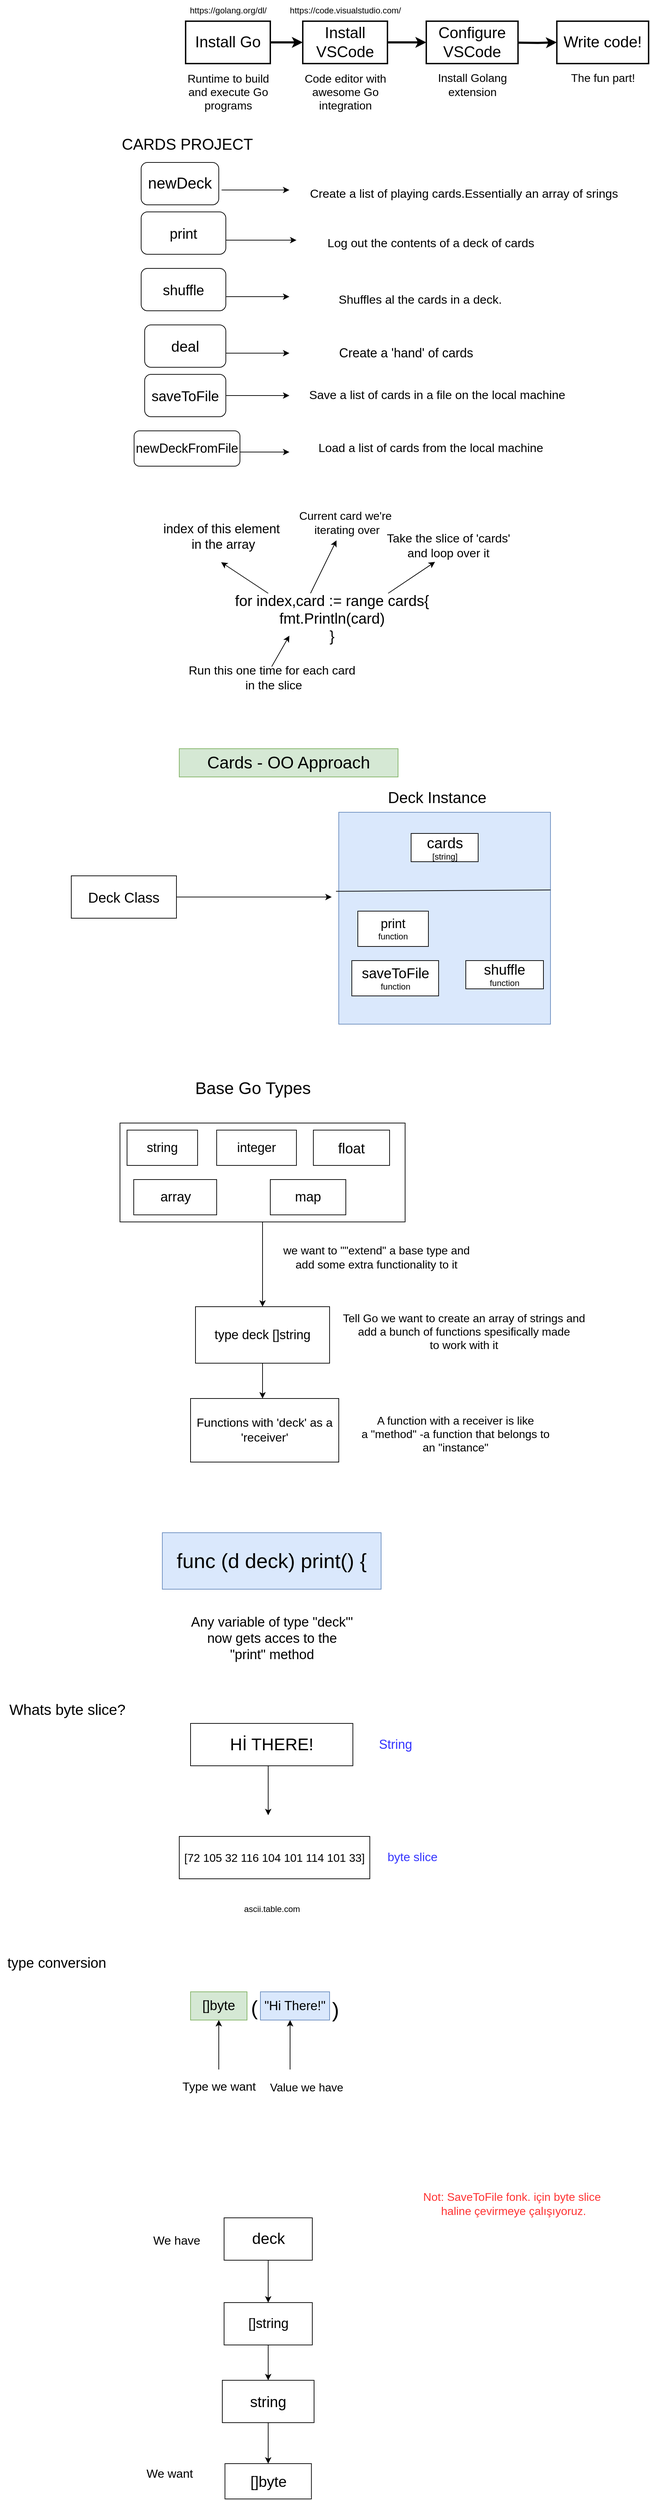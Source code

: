 <mxfile version="21.6.3" type="github" pages="21">
  <diagram name="Page-1" id="KwKmOaSUNMyCv86T7x2U">
    <mxGraphModel dx="929" dy="733" grid="1" gridSize="10" guides="1" tooltips="1" connect="1" arrows="1" fold="1" page="1" pageScale="1" pageWidth="850" pageHeight="1100" math="0" shadow="0">
      <root>
        <mxCell id="0" />
        <mxCell id="1" parent="0" />
        <mxCell id="xN6xK-kXH7-Yt-VnQuRD-1" style="edgeStyle=orthogonalEdgeStyle;rounded=0;html=1;exitX=1;exitY=0.5;startArrow=none;startFill=0;endArrow=classic;endFill=1;jettySize=auto;orthogonalLoop=1;strokeColor=#000000;strokeWidth=3;fontSize=22;fontColor=#000000;" parent="1" source="xN6xK-kXH7-Yt-VnQuRD-2" target="xN6xK-kXH7-Yt-VnQuRD-4" edge="1">
          <mxGeometry relative="1" as="geometry" />
        </mxCell>
        <mxCell id="xN6xK-kXH7-Yt-VnQuRD-2" value="Install Go" style="rounded=0;whiteSpace=wrap;html=1;shadow=0;labelBackgroundColor=none;strokeColor=#080808;strokeWidth=2;fillColor=#ffffff;fontSize=22;fontColor=#000000;align=center;" parent="1" vertex="1">
          <mxGeometry x="263" y="250" width="120" height="60" as="geometry" />
        </mxCell>
        <mxCell id="xN6xK-kXH7-Yt-VnQuRD-3" style="edgeStyle=orthogonalEdgeStyle;rounded=0;html=1;exitX=1;exitY=0.5;startArrow=none;startFill=0;endArrow=classic;endFill=1;jettySize=auto;orthogonalLoop=1;strokeColor=#000000;strokeWidth=3;fontSize=22;fontColor=#000000;" parent="1" source="xN6xK-kXH7-Yt-VnQuRD-4" target="xN6xK-kXH7-Yt-VnQuRD-5" edge="1">
          <mxGeometry relative="1" as="geometry" />
        </mxCell>
        <mxCell id="xN6xK-kXH7-Yt-VnQuRD-4" value="Install VSCode" style="rounded=0;whiteSpace=wrap;html=1;shadow=0;labelBackgroundColor=none;strokeColor=#080808;strokeWidth=2;fillColor=#ffffff;fontSize=22;fontColor=#000000;align=center;" parent="1" vertex="1">
          <mxGeometry x="429" y="250" width="120" height="60" as="geometry" />
        </mxCell>
        <mxCell id="xN6xK-kXH7-Yt-VnQuRD-5" value="Configure VSCode" style="rounded=0;whiteSpace=wrap;html=1;shadow=0;labelBackgroundColor=none;strokeColor=#080808;strokeWidth=2;fillColor=#ffffff;fontSize=22;fontColor=#000000;align=center;" parent="1" vertex="1">
          <mxGeometry x="604" y="250" width="130" height="60" as="geometry" />
        </mxCell>
        <mxCell id="xN6xK-kXH7-Yt-VnQuRD-6" value="Runtime to build and execute Go programs" style="text;html=1;strokeColor=none;fillColor=none;align=center;verticalAlign=middle;whiteSpace=wrap;rounded=0;shadow=0;labelBackgroundColor=none;fontSize=16;fontColor=#000000;" parent="1" vertex="1">
          <mxGeometry x="261" y="310" width="125" height="80" as="geometry" />
        </mxCell>
        <mxCell id="xN6xK-kXH7-Yt-VnQuRD-7" value="Code editor with awesome Go integration" style="text;html=1;strokeColor=none;fillColor=none;align=center;verticalAlign=middle;whiteSpace=wrap;rounded=0;shadow=0;labelBackgroundColor=none;fontSize=16;fontColor=#000000;" parent="1" vertex="1">
          <mxGeometry x="427" y="310" width="125" height="80" as="geometry" />
        </mxCell>
        <mxCell id="xN6xK-kXH7-Yt-VnQuRD-8" value="Install Golang extension" style="text;html=1;strokeColor=none;fillColor=none;align=center;verticalAlign=middle;whiteSpace=wrap;rounded=0;shadow=0;labelBackgroundColor=none;fontSize=16;fontColor=#000000;" parent="1" vertex="1">
          <mxGeometry x="607" y="320" width="125" height="40" as="geometry" />
        </mxCell>
        <mxCell id="xN6xK-kXH7-Yt-VnQuRD-9" value="https://golang.org/dl/" style="text;html=1;strokeColor=none;fillColor=none;align=center;verticalAlign=middle;whiteSpace=wrap;rounded=0;shadow=0;labelBackgroundColor=none;fontSize=12;fontColor=#000000;" parent="1" vertex="1">
          <mxGeometry x="261" y="220" width="125" height="30" as="geometry" />
        </mxCell>
        <mxCell id="xN6xK-kXH7-Yt-VnQuRD-10" value="https://code.visualstudio.com/" style="text;html=1;strokeColor=none;fillColor=none;align=center;verticalAlign=middle;whiteSpace=wrap;rounded=0;shadow=0;labelBackgroundColor=none;fontSize=12;fontColor=#000000;" parent="1" vertex="1">
          <mxGeometry x="427" y="220" width="125" height="30" as="geometry" />
        </mxCell>
        <mxCell id="xN6xK-kXH7-Yt-VnQuRD-11" style="edgeStyle=orthogonalEdgeStyle;rounded=0;html=1;exitX=1;exitY=0.5;startArrow=none;startFill=0;endArrow=classic;endFill=1;jettySize=auto;orthogonalLoop=1;strokeColor=#000000;strokeWidth=3;fontSize=22;fontColor=#000000;" parent="1" target="xN6xK-kXH7-Yt-VnQuRD-12" edge="1">
          <mxGeometry relative="1" as="geometry">
            <mxPoint x="734.333" y="280.333" as="sourcePoint" />
          </mxGeometry>
        </mxCell>
        <mxCell id="xN6xK-kXH7-Yt-VnQuRD-12" value="Write code!" style="rounded=0;whiteSpace=wrap;html=1;shadow=0;labelBackgroundColor=none;strokeColor=#080808;strokeWidth=2;fillColor=#ffffff;fontSize=22;fontColor=#000000;align=center;" parent="1" vertex="1">
          <mxGeometry x="789" y="250" width="130" height="60" as="geometry" />
        </mxCell>
        <mxCell id="xN6xK-kXH7-Yt-VnQuRD-13" value="The fun part!" style="text;html=1;strokeColor=none;fillColor=none;align=center;verticalAlign=middle;whiteSpace=wrap;rounded=0;shadow=0;labelBackgroundColor=none;fontSize=16;fontColor=#000000;" parent="1" vertex="1">
          <mxGeometry x="792" y="320" width="125" height="20" as="geometry" />
        </mxCell>
        <mxCell id="PredbNpVPD6zMxw3Z9yp-4" value="&lt;font style=&quot;font-size: 22px;&quot;&gt;newDeck&lt;/font&gt;" style="rounded=1;whiteSpace=wrap;html=1;" parent="1" vertex="1">
          <mxGeometry x="200" y="450" width="110" height="60" as="geometry" />
        </mxCell>
        <mxCell id="PredbNpVPD6zMxw3Z9yp-6" value="&lt;font style=&quot;font-size: 20px;&quot;&gt;print&lt;/font&gt;" style="rounded=1;whiteSpace=wrap;html=1;" parent="1" vertex="1">
          <mxGeometry x="200" y="520" width="120" height="60" as="geometry" />
        </mxCell>
        <mxCell id="PredbNpVPD6zMxw3Z9yp-7" value="&lt;font style=&quot;font-size: 20px;&quot;&gt;shuffle&lt;/font&gt;" style="rounded=1;whiteSpace=wrap;html=1;" parent="1" vertex="1">
          <mxGeometry x="200" y="600" width="120" height="60" as="geometry" />
        </mxCell>
        <mxCell id="PredbNpVPD6zMxw3Z9yp-8" value="&lt;font style=&quot;font-size: 21px;&quot;&gt;deal&lt;/font&gt;" style="rounded=1;whiteSpace=wrap;html=1;" parent="1" vertex="1">
          <mxGeometry x="205" y="680" width="115" height="60" as="geometry" />
        </mxCell>
        <mxCell id="PredbNpVPD6zMxw3Z9yp-9" value="&lt;font style=&quot;font-size: 18px;&quot;&gt;newDeckFromFile&lt;/font&gt;" style="rounded=1;whiteSpace=wrap;html=1;" parent="1" vertex="1">
          <mxGeometry x="190" y="830" width="150" height="50" as="geometry" />
        </mxCell>
        <mxCell id="PredbNpVPD6zMxw3Z9yp-10" value="&lt;font style=&quot;font-size: 20px;&quot;&gt;saveToFile&lt;/font&gt;" style="rounded=1;whiteSpace=wrap;html=1;" parent="1" vertex="1">
          <mxGeometry x="205" y="750" width="115" height="60" as="geometry" />
        </mxCell>
        <mxCell id="PredbNpVPD6zMxw3Z9yp-11" value="&lt;font style=&quot;font-size: 22px;&quot;&gt;CARDS PROJECT&lt;/font&gt;" style="text;html=1;align=center;verticalAlign=middle;resizable=0;points=[];autosize=1;strokeColor=none;fillColor=none;" parent="1" vertex="1">
          <mxGeometry x="160" y="405" width="210" height="40" as="geometry" />
        </mxCell>
        <mxCell id="PredbNpVPD6zMxw3Z9yp-13" value="" style="endArrow=classic;html=1;rounded=0;exitX=1.036;exitY=0.65;exitDx=0;exitDy=0;exitPerimeter=0;" parent="1" source="PredbNpVPD6zMxw3Z9yp-4" edge="1">
          <mxGeometry width="50" height="50" relative="1" as="geometry">
            <mxPoint x="500" y="620" as="sourcePoint" />
            <mxPoint x="410" y="489" as="targetPoint" />
            <Array as="points" />
          </mxGeometry>
        </mxCell>
        <mxCell id="PredbNpVPD6zMxw3Z9yp-14" value="&lt;font style=&quot;font-size: 17px;&quot;&gt;Create a list of playing cards.Essentially an array of srings&lt;/font&gt;" style="text;html=1;align=center;verticalAlign=middle;resizable=0;points=[];autosize=1;strokeColor=none;fillColor=none;" parent="1" vertex="1">
          <mxGeometry x="427" y="480" width="460" height="30" as="geometry" />
        </mxCell>
        <mxCell id="PredbNpVPD6zMxw3Z9yp-15" value="" style="endArrow=classic;html=1;rounded=0;" parent="1" edge="1">
          <mxGeometry width="50" height="50" relative="1" as="geometry">
            <mxPoint x="320" y="560" as="sourcePoint" />
            <mxPoint x="420" y="560" as="targetPoint" />
          </mxGeometry>
        </mxCell>
        <mxCell id="PredbNpVPD6zMxw3Z9yp-16" value="&lt;font style=&quot;font-size: 17px;&quot;&gt;Log out the contents of a deck of cards&lt;/font&gt;" style="text;html=1;align=center;verticalAlign=middle;resizable=0;points=[];autosize=1;strokeColor=none;fillColor=none;" parent="1" vertex="1">
          <mxGeometry x="450" y="550" width="320" height="30" as="geometry" />
        </mxCell>
        <mxCell id="PredbNpVPD6zMxw3Z9yp-18" value="" style="endArrow=classic;html=1;rounded=0;" parent="1" edge="1">
          <mxGeometry width="50" height="50" relative="1" as="geometry">
            <mxPoint x="320" y="640" as="sourcePoint" />
            <mxPoint x="410" y="640" as="targetPoint" />
          </mxGeometry>
        </mxCell>
        <mxCell id="PredbNpVPD6zMxw3Z9yp-19" value="&lt;font style=&quot;font-size: 17px;&quot;&gt;Shuffles al the cards in a deck.&lt;/font&gt;" style="text;html=1;align=center;verticalAlign=middle;resizable=0;points=[];autosize=1;strokeColor=none;fillColor=none;" parent="1" vertex="1">
          <mxGeometry x="470" y="630" width="250" height="30" as="geometry" />
        </mxCell>
        <mxCell id="PredbNpVPD6zMxw3Z9yp-20" value="" style="endArrow=classic;html=1;rounded=0;" parent="1" edge="1">
          <mxGeometry width="50" height="50" relative="1" as="geometry">
            <mxPoint x="320" y="720" as="sourcePoint" />
            <mxPoint x="410" y="720" as="targetPoint" />
          </mxGeometry>
        </mxCell>
        <mxCell id="PredbNpVPD6zMxw3Z9yp-21" value="&lt;font style=&quot;font-size: 18px;&quot;&gt;Create a &#39;hand&#39; of cards&lt;/font&gt;" style="text;html=1;align=center;verticalAlign=middle;resizable=0;points=[];autosize=1;strokeColor=none;fillColor=none;" parent="1" vertex="1">
          <mxGeometry x="470" y="700" width="210" height="40" as="geometry" />
        </mxCell>
        <mxCell id="PredbNpVPD6zMxw3Z9yp-22" value="" style="endArrow=classic;html=1;rounded=0;exitX=1;exitY=0.5;exitDx=0;exitDy=0;" parent="1" source="PredbNpVPD6zMxw3Z9yp-10" edge="1">
          <mxGeometry width="50" height="50" relative="1" as="geometry">
            <mxPoint x="320" y="790" as="sourcePoint" />
            <mxPoint x="410" y="780" as="targetPoint" />
          </mxGeometry>
        </mxCell>
        <mxCell id="PredbNpVPD6zMxw3Z9yp-23" value="&lt;font style=&quot;font-size: 17px;&quot;&gt;Save a list of cards in a file on the local machine&lt;/font&gt;" style="text;html=1;align=center;verticalAlign=middle;resizable=0;points=[];autosize=1;strokeColor=none;fillColor=none;" parent="1" vertex="1">
          <mxGeometry x="424" y="765" width="390" height="30" as="geometry" />
        </mxCell>
        <mxCell id="PredbNpVPD6zMxw3Z9yp-24" value="" style="endArrow=classic;html=1;rounded=0;" parent="1" edge="1">
          <mxGeometry width="50" height="50" relative="1" as="geometry">
            <mxPoint x="340" y="860" as="sourcePoint" />
            <mxPoint x="410" y="860" as="targetPoint" />
          </mxGeometry>
        </mxCell>
        <mxCell id="PredbNpVPD6zMxw3Z9yp-25" value="&lt;font style=&quot;font-size: 17px;&quot;&gt;Load a list of cards from the local machine&lt;/font&gt;" style="text;html=1;align=center;verticalAlign=middle;resizable=0;points=[];autosize=1;strokeColor=none;fillColor=none;" parent="1" vertex="1">
          <mxGeometry x="440" y="840" width="340" height="30" as="geometry" />
        </mxCell>
        <mxCell id="PredbNpVPD6zMxw3Z9yp-26" value="&lt;div style=&quot;font-size: 21px;&quot;&gt;&lt;font style=&quot;font-size: 21px;&quot;&gt;for index,card := range cards{&lt;/font&gt;&lt;/div&gt;&lt;div style=&quot;font-size: 21px;&quot;&gt;&lt;font style=&quot;font-size: 21px;&quot;&gt;fmt.Println(card)&lt;/font&gt;&lt;/div&gt;&lt;div style=&quot;font-size: 21px;&quot;&gt;&lt;font style=&quot;font-size: 21px;&quot;&gt;}&lt;font style=&quot;font-size: 21px;&quot;&gt;&lt;br&gt;&lt;/font&gt;&lt;/font&gt;&lt;/div&gt;" style="text;html=1;align=center;verticalAlign=middle;resizable=0;points=[];autosize=1;strokeColor=none;fillColor=none;" parent="1" vertex="1">
          <mxGeometry x="320" y="1050" width="300" height="90" as="geometry" />
        </mxCell>
        <mxCell id="PredbNpVPD6zMxw3Z9yp-28" value="" style="endArrow=classic;html=1;rounded=0;entryX=0.486;entryY=1.1;entryDx=0;entryDy=0;entryPerimeter=0;" parent="1" target="PredbNpVPD6zMxw3Z9yp-29" edge="1">
          <mxGeometry width="50" height="50" relative="1" as="geometry">
            <mxPoint x="380" y="1060" as="sourcePoint" />
            <mxPoint x="380" y="1000" as="targetPoint" />
          </mxGeometry>
        </mxCell>
        <mxCell id="PredbNpVPD6zMxw3Z9yp-29" value="&lt;div style=&quot;font-size: 18px;&quot;&gt;&lt;font style=&quot;font-size: 18px;&quot;&gt;index of this element&amp;nbsp;&lt;/font&gt;&lt;/div&gt;&lt;div style=&quot;font-size: 18px;&quot;&gt;&lt;font style=&quot;font-size: 18px;&quot;&gt;in the array&lt;/font&gt;&lt;/div&gt;" style="text;html=1;align=center;verticalAlign=middle;resizable=0;points=[];autosize=1;strokeColor=none;fillColor=none;" parent="1" vertex="1">
          <mxGeometry x="221" y="950" width="190" height="60" as="geometry" />
        </mxCell>
        <mxCell id="PredbNpVPD6zMxw3Z9yp-31" value="" style="endArrow=classic;html=1;rounded=0;" parent="1" target="PredbNpVPD6zMxw3Z9yp-32" edge="1">
          <mxGeometry width="50" height="50" relative="1" as="geometry">
            <mxPoint x="440" y="1060" as="sourcePoint" />
            <mxPoint x="440" y="1020" as="targetPoint" />
          </mxGeometry>
        </mxCell>
        <mxCell id="PredbNpVPD6zMxw3Z9yp-32" value="&lt;div style=&quot;font-size: 16px;&quot;&gt;&lt;font style=&quot;font-size: 16px;&quot;&gt;Current card we&#39;re&lt;/font&gt;&lt;/div&gt;&lt;div style=&quot;font-size: 16px;&quot;&gt;&lt;font style=&quot;font-size: 16px;&quot;&gt;&amp;nbsp;iterating over&lt;/font&gt;&lt;/div&gt;" style="text;html=1;align=center;verticalAlign=middle;resizable=0;points=[];autosize=1;strokeColor=none;fillColor=none;" parent="1" vertex="1">
          <mxGeometry x="414" y="935" width="150" height="50" as="geometry" />
        </mxCell>
        <mxCell id="PredbNpVPD6zMxw3Z9yp-33" value="&lt;div style=&quot;font-size: 17px;&quot;&gt;&lt;font style=&quot;font-size: 17px;&quot;&gt;Take the slice of &#39;cards&#39;&lt;/font&gt;&lt;/div&gt;&lt;div style=&quot;font-size: 17px;&quot;&gt;&lt;font style=&quot;font-size: 17px;&quot;&gt;and loop over it&lt;font style=&quot;font-size: 17px;&quot;&gt;&lt;br&gt;&lt;/font&gt;&lt;/font&gt;&lt;/div&gt;" style="text;html=1;align=center;verticalAlign=middle;resizable=0;points=[];autosize=1;strokeColor=none;fillColor=none;" parent="1" vertex="1">
          <mxGeometry x="535" y="968" width="200" height="50" as="geometry" />
        </mxCell>
        <mxCell id="PredbNpVPD6zMxw3Z9yp-35" value="" style="endArrow=classic;html=1;rounded=0;entryX=0.407;entryY=0.95;entryDx=0;entryDy=0;entryPerimeter=0;" parent="1" target="PredbNpVPD6zMxw3Z9yp-33" edge="1">
          <mxGeometry width="50" height="50" relative="1" as="geometry">
            <mxPoint x="550" y="1060" as="sourcePoint" />
            <mxPoint x="600" y="1010" as="targetPoint" />
          </mxGeometry>
        </mxCell>
        <mxCell id="PredbNpVPD6zMxw3Z9yp-36" value="&lt;div style=&quot;font-size: 17px;&quot;&gt;&lt;font style=&quot;font-size: 17px;&quot;&gt;Run this one time for each card&lt;/font&gt;&lt;/div&gt;&lt;div style=&quot;font-size: 17px;&quot;&gt;&lt;font style=&quot;font-size: 17px;&quot;&gt;&amp;nbsp;in the slice&lt;/font&gt;&lt;/div&gt;" style="text;html=1;align=center;verticalAlign=middle;resizable=0;points=[];autosize=1;strokeColor=none;fillColor=none;" parent="1" vertex="1">
          <mxGeometry x="255" y="1155" width="260" height="50" as="geometry" />
        </mxCell>
        <mxCell id="PredbNpVPD6zMxw3Z9yp-38" value="" style="endArrow=classic;html=1;rounded=0;exitX=0.5;exitY=0.175;exitDx=0;exitDy=0;exitPerimeter=0;" parent="1" source="PredbNpVPD6zMxw3Z9yp-36" edge="1">
          <mxGeometry width="50" height="50" relative="1" as="geometry">
            <mxPoint x="380" y="1150" as="sourcePoint" />
            <mxPoint x="410" y="1120" as="targetPoint" />
          </mxGeometry>
        </mxCell>
        <mxCell id="nNU1Q9rzHe1Agexzaodl-1" value="&lt;font style=&quot;font-size: 24px;&quot;&gt;Cards - OO Approach&lt;/font&gt;" style="rounded=0;whiteSpace=wrap;html=1;fillColor=#d5e8d4;strokeColor=#82b366;" parent="1" vertex="1">
          <mxGeometry x="254" y="1280" width="310" height="40" as="geometry" />
        </mxCell>
        <mxCell id="nNU1Q9rzHe1Agexzaodl-5" style="edgeStyle=orthogonalEdgeStyle;rounded=0;orthogonalLoop=1;jettySize=auto;html=1;" parent="1" source="nNU1Q9rzHe1Agexzaodl-3" edge="1">
          <mxGeometry relative="1" as="geometry">
            <mxPoint x="470" y="1490" as="targetPoint" />
          </mxGeometry>
        </mxCell>
        <mxCell id="nNU1Q9rzHe1Agexzaodl-3" value="&lt;font style=&quot;font-size: 20px;&quot;&gt;Deck Class&lt;/font&gt;" style="rounded=0;whiteSpace=wrap;html=1;" parent="1" vertex="1">
          <mxGeometry x="101" y="1460" width="149" height="60" as="geometry" />
        </mxCell>
        <mxCell id="nNU1Q9rzHe1Agexzaodl-4" value="&lt;div&gt;&lt;br&gt;&lt;/div&gt;&lt;div&gt;&lt;br&gt;&lt;/div&gt;&lt;div&gt;&lt;br&gt;&lt;/div&gt;&lt;div&gt;&lt;br&gt;&lt;/div&gt;&lt;div&gt;&lt;br&gt;&lt;/div&gt;&lt;div&gt;&lt;br&gt;&lt;/div&gt;" style="whiteSpace=wrap;html=1;aspect=fixed;fillColor=#dae8fc;strokeColor=#6c8ebf;" parent="1" vertex="1">
          <mxGeometry x="480" y="1370" width="300" height="300" as="geometry" />
        </mxCell>
        <mxCell id="nNU1Q9rzHe1Agexzaodl-7" value="&lt;div&gt;&lt;font style=&quot;font-size: 20px;&quot;&gt;shuffle&lt;/font&gt;&lt;/div&gt;&lt;div&gt;function&lt;br&gt;&lt;/div&gt;" style="rounded=0;whiteSpace=wrap;html=1;" parent="1" vertex="1">
          <mxGeometry x="660" y="1580" width="110" height="40" as="geometry" />
        </mxCell>
        <mxCell id="nNU1Q9rzHe1Agexzaodl-8" value="&lt;div style=&quot;font-size: 20px;&quot;&gt;saveToFile&lt;/div&gt;&lt;div&gt;function&lt;br&gt;&lt;/div&gt;" style="rounded=0;whiteSpace=wrap;html=1;" parent="1" vertex="1">
          <mxGeometry x="498.5" y="1580" width="123" height="50" as="geometry" />
        </mxCell>
        <mxCell id="nNU1Q9rzHe1Agexzaodl-9" value="&lt;div&gt;&lt;font style=&quot;font-size: 18px;&quot;&gt;print&lt;/font&gt;&lt;/div&gt;&lt;div&gt;function&lt;br&gt;&lt;/div&gt;" style="rounded=0;whiteSpace=wrap;html=1;" parent="1" vertex="1">
          <mxGeometry x="507" y="1510" width="100" height="50" as="geometry" />
        </mxCell>
        <mxCell id="nNU1Q9rzHe1Agexzaodl-10" value="&lt;div&gt;&lt;font style=&quot;font-size: 21px;&quot;&gt;cards&lt;/font&gt;&lt;/div&gt;&lt;div&gt;[string]&lt;br&gt;&lt;/div&gt;" style="rounded=0;whiteSpace=wrap;html=1;" parent="1" vertex="1">
          <mxGeometry x="582.5" y="1400" width="95" height="40" as="geometry" />
        </mxCell>
        <mxCell id="nNU1Q9rzHe1Agexzaodl-11" value="" style="endArrow=none;html=1;rounded=0;exitX=-0.013;exitY=0.373;exitDx=0;exitDy=0;exitPerimeter=0;" parent="1" source="nNU1Q9rzHe1Agexzaodl-4" edge="1">
          <mxGeometry width="50" height="50" relative="1" as="geometry">
            <mxPoint x="490" y="1490" as="sourcePoint" />
            <mxPoint x="780" y="1480" as="targetPoint" />
            <Array as="points" />
          </mxGeometry>
        </mxCell>
        <mxCell id="nNU1Q9rzHe1Agexzaodl-13" value="&lt;font style=&quot;font-size: 22px;&quot;&gt;Deck Instance&lt;/font&gt;" style="text;html=1;align=center;verticalAlign=middle;resizable=0;points=[];autosize=1;strokeColor=none;fillColor=none;" parent="1" vertex="1">
          <mxGeometry x="539" y="1330" width="160" height="40" as="geometry" />
        </mxCell>
        <mxCell id="nNU1Q9rzHe1Agexzaodl-14" value="&lt;div style=&quot;font-size: 24px;&quot;&gt;&lt;font style=&quot;font-size: 24px;&quot;&gt;Base Go Types&lt;/font&gt;&lt;/div&gt;&lt;div style=&quot;font-size: 24px;&quot;&gt;&lt;font style=&quot;font-size: 24px;&quot;&gt;&lt;br&gt;&lt;/font&gt;&lt;/div&gt;" style="text;html=1;align=center;verticalAlign=middle;resizable=0;points=[];autosize=1;strokeColor=none;fillColor=none;" parent="1" vertex="1">
          <mxGeometry x="263" y="1740" width="190" height="70" as="geometry" />
        </mxCell>
        <mxCell id="nNU1Q9rzHe1Agexzaodl-23" style="edgeStyle=orthogonalEdgeStyle;rounded=0;orthogonalLoop=1;jettySize=auto;html=1;exitX=0.5;exitY=1;exitDx=0;exitDy=0;entryX=0.5;entryY=0;entryDx=0;entryDy=0;" parent="1" source="nNU1Q9rzHe1Agexzaodl-15" target="nNU1Q9rzHe1Agexzaodl-21" edge="1">
          <mxGeometry relative="1" as="geometry" />
        </mxCell>
        <mxCell id="nNU1Q9rzHe1Agexzaodl-15" value="" style="rounded=0;whiteSpace=wrap;html=1;" parent="1" vertex="1">
          <mxGeometry x="170" y="1810" width="404" height="140" as="geometry" />
        </mxCell>
        <mxCell id="nNU1Q9rzHe1Agexzaodl-16" value="&lt;font style=&quot;font-size: 19px;&quot;&gt;map&lt;/font&gt;" style="rounded=0;whiteSpace=wrap;html=1;" parent="1" vertex="1">
          <mxGeometry x="383" y="1890" width="107" height="50" as="geometry" />
        </mxCell>
        <mxCell id="nNU1Q9rzHe1Agexzaodl-17" value="&lt;font style=&quot;font-size: 19px;&quot;&gt;array&lt;/font&gt;" style="rounded=0;whiteSpace=wrap;html=1;" parent="1" vertex="1">
          <mxGeometry x="189.5" y="1890" width="117.5" height="50" as="geometry" />
        </mxCell>
        <mxCell id="nNU1Q9rzHe1Agexzaodl-18" value="&lt;font style=&quot;font-size: 20px;&quot;&gt;float&lt;/font&gt;" style="rounded=0;whiteSpace=wrap;html=1;" parent="1" vertex="1">
          <mxGeometry x="444" y="1820" width="108" height="50" as="geometry" />
        </mxCell>
        <mxCell id="nNU1Q9rzHe1Agexzaodl-19" value="&lt;font style=&quot;font-size: 18px;&quot;&gt;integer&lt;/font&gt;" style="rounded=0;whiteSpace=wrap;html=1;" parent="1" vertex="1">
          <mxGeometry x="307" y="1820" width="113" height="50" as="geometry" />
        </mxCell>
        <mxCell id="nNU1Q9rzHe1Agexzaodl-20" value="&lt;font style=&quot;font-size: 18px;&quot;&gt;string&lt;/font&gt;" style="rounded=0;whiteSpace=wrap;html=1;" parent="1" vertex="1">
          <mxGeometry x="180" y="1820" width="100" height="50" as="geometry" />
        </mxCell>
        <mxCell id="nNU1Q9rzHe1Agexzaodl-24" style="edgeStyle=orthogonalEdgeStyle;rounded=0;orthogonalLoop=1;jettySize=auto;html=1;exitX=0.5;exitY=1;exitDx=0;exitDy=0;" parent="1" source="nNU1Q9rzHe1Agexzaodl-21" edge="1">
          <mxGeometry relative="1" as="geometry">
            <mxPoint x="372" y="2200" as="targetPoint" />
          </mxGeometry>
        </mxCell>
        <mxCell id="nNU1Q9rzHe1Agexzaodl-21" value="&lt;font style=&quot;font-size: 18px;&quot;&gt;type deck []string&lt;/font&gt;" style="rounded=0;whiteSpace=wrap;html=1;" parent="1" vertex="1">
          <mxGeometry x="277" y="2070" width="190" height="80" as="geometry" />
        </mxCell>
        <mxCell id="nNU1Q9rzHe1Agexzaodl-22" value="&lt;div style=&quot;font-size: 17px;&quot;&gt;&lt;font style=&quot;font-size: 17px;&quot;&gt;Functions with &#39;deck&#39; as a&lt;/font&gt;&lt;/div&gt;&lt;div style=&quot;font-size: 17px;&quot;&gt;&lt;font style=&quot;font-size: 17px;&quot;&gt;&#39;receiver&#39;&lt;font style=&quot;font-size: 17px;&quot;&gt;&lt;br&gt;&lt;/font&gt;&lt;/font&gt;&lt;/div&gt;" style="rounded=0;whiteSpace=wrap;html=1;" parent="1" vertex="1">
          <mxGeometry x="270" y="2200" width="210" height="90" as="geometry" />
        </mxCell>
        <mxCell id="EE4fRK-45uCwvJdGaHX5-1" value="&lt;div style=&quot;font-size: 16px;&quot;&gt;&lt;font style=&quot;font-size: 16px;&quot;&gt;we want to &quot;&quot;extend&quot; a base type and&lt;/font&gt;&lt;/div&gt;&lt;div style=&quot;font-size: 16px;&quot;&gt;&lt;font style=&quot;font-size: 16px;&quot;&gt;add some extra functionality to it&lt;font style=&quot;font-size: 16px;&quot;&gt;&lt;br&gt;&lt;/font&gt;&lt;/font&gt;&lt;/div&gt;" style="text;html=1;align=center;verticalAlign=middle;resizable=0;points=[];autosize=1;strokeColor=none;fillColor=none;" parent="1" vertex="1">
          <mxGeometry x="387.5" y="1975" width="290" height="50" as="geometry" />
        </mxCell>
        <mxCell id="EE4fRK-45uCwvJdGaHX5-2" value="&lt;div style=&quot;font-size: 16px;&quot;&gt;&lt;font style=&quot;font-size: 16px;&quot;&gt;Tell Go we want to create an array of strings and&lt;/font&gt;&lt;/div&gt;&lt;div style=&quot;font-size: 16px;&quot;&gt;&lt;font style=&quot;font-size: 16px;&quot;&gt;add a bunch of functions spesifically made&lt;/font&gt;&lt;/div&gt;&lt;div style=&quot;font-size: 16px;&quot;&gt;&lt;font style=&quot;font-size: 16px;&quot;&gt;to work with it&lt;font style=&quot;font-size: 16px;&quot;&gt;&lt;br&gt;&lt;/font&gt;&lt;/font&gt;&lt;/div&gt;" style="text;html=1;align=center;verticalAlign=middle;resizable=0;points=[];autosize=1;strokeColor=none;fillColor=none;" parent="1" vertex="1">
          <mxGeometry x="472" y="2070" width="370" height="70" as="geometry" />
        </mxCell>
        <mxCell id="EE4fRK-45uCwvJdGaHX5-3" value="&lt;div style=&quot;font-size: 16px;&quot;&gt;&lt;font style=&quot;font-size: 16px;&quot;&gt;A function with a receiver is like&lt;/font&gt;&lt;/div&gt;&lt;div style=&quot;font-size: 16px;&quot;&gt;&lt;font style=&quot;font-size: 16px;&quot;&gt;a &quot;method&quot; -a function that belongs to&lt;/font&gt;&lt;/div&gt;&lt;div style=&quot;font-size: 16px;&quot;&gt;&lt;font style=&quot;font-size: 16px;&quot;&gt;an &quot;instance&quot;&lt;font style=&quot;font-size: 16px;&quot;&gt;&lt;br&gt;&lt;/font&gt;&lt;/font&gt;&lt;/div&gt;" style="text;html=1;align=center;verticalAlign=middle;resizable=0;points=[];autosize=1;strokeColor=none;fillColor=none;" parent="1" vertex="1">
          <mxGeometry x="500" y="2215" width="290" height="70" as="geometry" />
        </mxCell>
        <mxCell id="EE4fRK-45uCwvJdGaHX5-4" value="&lt;font style=&quot;font-size: 29px;&quot;&gt;func (d deck) print() {&lt;/font&gt;" style="rounded=0;whiteSpace=wrap;html=1;fillColor=#dae8fc;strokeColor=#6c8ebf;" parent="1" vertex="1">
          <mxGeometry x="230" y="2390" width="310" height="80" as="geometry" />
        </mxCell>
        <mxCell id="EE4fRK-45uCwvJdGaHX5-5" value="&lt;div style=&quot;font-size: 19px;&quot;&gt;&lt;font style=&quot;font-size: 19px;&quot;&gt;Any variable of type &quot;deck&quot;&#39;&lt;/font&gt;&lt;/div&gt;&lt;div style=&quot;font-size: 19px;&quot;&gt;&lt;font style=&quot;font-size: 19px;&quot;&gt;now gets acces to the&lt;/font&gt;&lt;/div&gt;&lt;div style=&quot;font-size: 19px;&quot;&gt;&lt;font style=&quot;font-size: 19px;&quot;&gt;&quot;print&quot; method&lt;font style=&quot;font-size: 19px;&quot;&gt;&lt;br&gt;&lt;/font&gt;&lt;/font&gt;&lt;/div&gt;" style="text;html=1;align=center;verticalAlign=middle;resizable=0;points=[];autosize=1;strokeColor=none;fillColor=none;" parent="1" vertex="1">
          <mxGeometry x="260" y="2500" width="250" height="80" as="geometry" />
        </mxCell>
        <mxCell id="s95GOLCqN3M0pa28icrX-1" value="&lt;font style=&quot;font-size: 21px;&quot;&gt;Whats byte slice?&lt;/font&gt;" style="text;html=1;align=center;verticalAlign=middle;resizable=0;points=[];autosize=1;strokeColor=none;fillColor=none;" vertex="1" parent="1">
          <mxGeometry y="2620" width="190" height="40" as="geometry" />
        </mxCell>
        <mxCell id="s95GOLCqN3M0pa28icrX-2" value="&lt;font style=&quot;font-size: 24px;&quot;&gt;Hİ THERE!&lt;/font&gt;" style="rounded=0;whiteSpace=wrap;html=1;" vertex="1" parent="1">
          <mxGeometry x="270" y="2660" width="230" height="60" as="geometry" />
        </mxCell>
        <mxCell id="s95GOLCqN3M0pa28icrX-3" value="" style="endArrow=classic;html=1;rounded=0;" edge="1" parent="1">
          <mxGeometry width="50" height="50" relative="1" as="geometry">
            <mxPoint x="380" y="2720" as="sourcePoint" />
            <mxPoint x="380" y="2790" as="targetPoint" />
          </mxGeometry>
        </mxCell>
        <mxCell id="s95GOLCqN3M0pa28icrX-4" value="&lt;font style=&quot;font-size: 16px;&quot;&gt;[72 105 32 116 104 101 114 101 33]&lt;/font&gt;" style="rounded=0;whiteSpace=wrap;html=1;" vertex="1" parent="1">
          <mxGeometry x="254" y="2820" width="270" height="60" as="geometry" />
        </mxCell>
        <mxCell id="s95GOLCqN3M0pa28icrX-5" value="&lt;font style=&quot;font-size: 18px;&quot; color=&quot;#3333ff&quot;&gt;String&lt;/font&gt;" style="text;html=1;align=center;verticalAlign=middle;resizable=0;points=[];autosize=1;strokeColor=none;fillColor=none;" vertex="1" parent="1">
          <mxGeometry x="525" y="2670" width="70" height="40" as="geometry" />
        </mxCell>
        <mxCell id="s95GOLCqN3M0pa28icrX-6" value="&lt;font style=&quot;font-size: 17px;&quot; color=&quot;#3333ff&quot;&gt;byte slice&lt;/font&gt;" style="text;html=1;align=center;verticalAlign=middle;resizable=0;points=[];autosize=1;strokeColor=none;fillColor=none;" vertex="1" parent="1">
          <mxGeometry x="539" y="2835" width="90" height="30" as="geometry" />
        </mxCell>
        <mxCell id="s95GOLCqN3M0pa28icrX-7" value="ascii.table.com" style="text;html=1;align=center;verticalAlign=middle;resizable=0;points=[];autosize=1;strokeColor=none;fillColor=none;" vertex="1" parent="1">
          <mxGeometry x="335" y="2908" width="100" height="30" as="geometry" />
        </mxCell>
        <mxCell id="s95GOLCqN3M0pa28icrX-8" value="&lt;div style=&quot;font-size: 20px;&quot;&gt;&lt;font style=&quot;font-size: 20px;&quot;&gt;type conversion&lt;/font&gt;&lt;/div&gt;&lt;div style=&quot;font-size: 20px;&quot;&gt;&lt;font style=&quot;font-size: 20px;&quot;&gt;&lt;br&gt;&lt;/font&gt;&lt;/div&gt;" style="text;html=1;align=center;verticalAlign=middle;resizable=0;points=[];autosize=1;strokeColor=none;fillColor=none;" vertex="1" parent="1">
          <mxGeometry y="2980" width="160" height="60" as="geometry" />
        </mxCell>
        <mxCell id="s95GOLCqN3M0pa28icrX-9" value="&lt;font style=&quot;font-size: 19px;&quot;&gt;[]byte&lt;/font&gt;" style="rounded=0;whiteSpace=wrap;html=1;fillColor=#d5e8d4;strokeColor=#82b366;" vertex="1" parent="1">
          <mxGeometry x="270" y="3040" width="80" height="40" as="geometry" />
        </mxCell>
        <mxCell id="s95GOLCqN3M0pa28icrX-10" value="&lt;font style=&quot;font-size: 18px;&quot;&gt;&quot;Hi There!&quot;&lt;/font&gt;" style="rounded=0;whiteSpace=wrap;html=1;fillColor=#dae8fc;strokeColor=#6c8ebf;" vertex="1" parent="1">
          <mxGeometry x="369" y="3040" width="98" height="40" as="geometry" />
        </mxCell>
        <mxCell id="s95GOLCqN3M0pa28icrX-11" value="&lt;font style=&quot;font-size: 29px;&quot;&gt;(&lt;/font&gt;" style="text;html=1;align=center;verticalAlign=middle;resizable=0;points=[];autosize=1;strokeColor=none;fillColor=none;" vertex="1" parent="1">
          <mxGeometry x="345" y="3038" width="30" height="50" as="geometry" />
        </mxCell>
        <mxCell id="s95GOLCqN3M0pa28icrX-12" value="&lt;font style=&quot;font-size: 30px;&quot;&gt;)&lt;/font&gt;" style="text;html=1;align=center;verticalAlign=middle;resizable=0;points=[];autosize=1;strokeColor=none;fillColor=none;" vertex="1" parent="1">
          <mxGeometry x="460" y="3040" width="30" height="50" as="geometry" />
        </mxCell>
        <mxCell id="s95GOLCqN3M0pa28icrX-13" value="&lt;font style=&quot;font-size: 17px;&quot;&gt;Type we want&lt;/font&gt;" style="text;html=1;align=center;verticalAlign=middle;resizable=0;points=[];autosize=1;strokeColor=none;fillColor=none;" vertex="1" parent="1">
          <mxGeometry x="245" y="3160" width="130" height="30" as="geometry" />
        </mxCell>
        <mxCell id="s95GOLCqN3M0pa28icrX-14" value="&lt;div style=&quot;font-size: 16px;&quot;&gt;&lt;font style=&quot;font-size: 16px;&quot;&gt;Value we have&lt;/font&gt;&lt;/div&gt;&lt;div style=&quot;font-size: 16px;&quot;&gt;&lt;font style=&quot;font-size: 16px;&quot;&gt;&lt;br&gt;&lt;/font&gt;&lt;/div&gt;" style="text;html=1;align=center;verticalAlign=middle;resizable=0;points=[];autosize=1;strokeColor=none;fillColor=none;" vertex="1" parent="1">
          <mxGeometry x="368.5" y="3160" width="130" height="50" as="geometry" />
        </mxCell>
        <mxCell id="s95GOLCqN3M0pa28icrX-15" value="" style="endArrow=classic;html=1;rounded=0;entryX=0.5;entryY=1;entryDx=0;entryDy=0;" edge="1" parent="1" target="s95GOLCqN3M0pa28icrX-9">
          <mxGeometry width="50" height="50" relative="1" as="geometry">
            <mxPoint x="310" y="3150" as="sourcePoint" />
            <mxPoint x="350" y="3120" as="targetPoint" />
          </mxGeometry>
        </mxCell>
        <mxCell id="s95GOLCqN3M0pa28icrX-16" value="" style="endArrow=classic;html=1;rounded=0;entryX=0.429;entryY=1;entryDx=0;entryDy=0;entryPerimeter=0;" edge="1" parent="1" target="s95GOLCqN3M0pa28icrX-10">
          <mxGeometry width="50" height="50" relative="1" as="geometry">
            <mxPoint x="411" y="3150" as="sourcePoint" />
            <mxPoint x="460" y="3110" as="targetPoint" />
          </mxGeometry>
        </mxCell>
        <mxCell id="s95GOLCqN3M0pa28icrX-17" value="&lt;font style=&quot;font-size: 21px;&quot;&gt;[]byte&lt;/font&gt;" style="rounded=0;whiteSpace=wrap;html=1;" vertex="1" parent="1">
          <mxGeometry x="318.75" y="3708" width="122.5" height="50" as="geometry" />
        </mxCell>
        <mxCell id="s95GOLCqN3M0pa28icrX-18" value="&lt;font style=&quot;font-size: 21px;&quot;&gt;string&lt;/font&gt;" style="rounded=0;whiteSpace=wrap;html=1;" vertex="1" parent="1">
          <mxGeometry x="315" y="3590" width="130" height="60" as="geometry" />
        </mxCell>
        <mxCell id="s95GOLCqN3M0pa28icrX-19" value="&lt;font style=&quot;font-size: 22px;&quot;&gt;deck&lt;/font&gt;" style="rounded=0;whiteSpace=wrap;html=1;" vertex="1" parent="1">
          <mxGeometry x="317.5" y="3360" width="125" height="60" as="geometry" />
        </mxCell>
        <mxCell id="s95GOLCqN3M0pa28icrX-20" value="&lt;font style=&quot;font-size: 19px;&quot;&gt;[]string&lt;/font&gt;" style="rounded=0;whiteSpace=wrap;html=1;" vertex="1" parent="1">
          <mxGeometry x="317.5" y="3480" width="125" height="60" as="geometry" />
        </mxCell>
        <mxCell id="s95GOLCqN3M0pa28icrX-21" value="&lt;font style=&quot;font-size: 17px;&quot;&gt;We have&lt;/font&gt;" style="text;html=1;align=center;verticalAlign=middle;resizable=0;points=[];autosize=1;strokeColor=none;fillColor=none;" vertex="1" parent="1">
          <mxGeometry x="205" y="3378" width="90" height="30" as="geometry" />
        </mxCell>
        <mxCell id="s95GOLCqN3M0pa28icrX-22" value="&lt;font style=&quot;font-size: 17px;&quot;&gt;We want&lt;/font&gt;" style="text;html=1;align=center;verticalAlign=middle;resizable=0;points=[];autosize=1;strokeColor=none;fillColor=none;" vertex="1" parent="1">
          <mxGeometry x="195" y="3708" width="90" height="30" as="geometry" />
        </mxCell>
        <mxCell id="s95GOLCqN3M0pa28icrX-23" value="" style="endArrow=classic;html=1;rounded=0;" edge="1" parent="1" target="s95GOLCqN3M0pa28icrX-20">
          <mxGeometry width="50" height="50" relative="1" as="geometry">
            <mxPoint x="380" y="3420" as="sourcePoint" />
            <mxPoint x="380" y="3470" as="targetPoint" />
          </mxGeometry>
        </mxCell>
        <mxCell id="s95GOLCqN3M0pa28icrX-27" value="" style="endArrow=classic;html=1;rounded=0;entryX=0.5;entryY=0;entryDx=0;entryDy=0;" edge="1" parent="1" target="s95GOLCqN3M0pa28icrX-18">
          <mxGeometry width="50" height="50" relative="1" as="geometry">
            <mxPoint x="380" y="3540" as="sourcePoint" />
            <mxPoint x="430" y="3490" as="targetPoint" />
          </mxGeometry>
        </mxCell>
        <mxCell id="s95GOLCqN3M0pa28icrX-28" value="" style="endArrow=classic;html=1;rounded=0;entryX=0.5;entryY=0;entryDx=0;entryDy=0;" edge="1" parent="1" target="s95GOLCqN3M0pa28icrX-17">
          <mxGeometry width="50" height="50" relative="1" as="geometry">
            <mxPoint x="380" y="3650" as="sourcePoint" />
            <mxPoint x="430" y="3600" as="targetPoint" />
          </mxGeometry>
        </mxCell>
        <mxCell id="s95GOLCqN3M0pa28icrX-29" value="&lt;div style=&quot;font-size: 16px;&quot;&gt;&lt;font style=&quot;font-size: 16px;&quot; color=&quot;#ff3333&quot;&gt;Not: SaveToFile fonk. için byte slice&lt;/font&gt;&lt;/div&gt;&lt;div style=&quot;font-size: 16px;&quot;&gt;&lt;font style=&quot;font-size: 16px;&quot; color=&quot;#ff3333&quot;&gt;&amp;nbsp;haline çevirmeye çalışıyoruz.&lt;/font&gt;&lt;/div&gt;" style="text;html=1;align=center;verticalAlign=middle;resizable=0;points=[];autosize=1;strokeColor=none;fillColor=none;" vertex="1" parent="1">
          <mxGeometry x="590" y="3315" width="270" height="50" as="geometry" />
        </mxCell>
      </root>
    </mxGraphModel>
  </diagram>
  <diagram name="002 - cards" id="sYJ1UIvSet9_91HuQsrW">
    <mxGraphModel dx="990" dy="431" grid="1" gridSize="10" guides="1" tooltips="1" connect="1" arrows="1" fold="1" page="1" pageScale="1" pageWidth="1100" pageHeight="850" background="#ffffff" math="0" shadow="0">
      <root>
        <mxCell id="0" />
        <mxCell id="1" parent="0" />
        <mxCell id="2" value="" style="rounded=0;whiteSpace=wrap;html=1;shadow=0;labelBackgroundColor=none;strokeColor=#080808;strokeWidth=2;fillColor=#ffffff;fontSize=22;fontColor=#000000;align=center;" vertex="1" parent="1">
          <mxGeometry x="320" y="205" width="240" height="405" as="geometry" />
        </mxCell>
        <mxCell id="3" value="Cards" style="text;html=1;strokeColor=none;fillColor=none;align=center;verticalAlign=middle;whiteSpace=wrap;rounded=0;shadow=0;labelBackgroundColor=none;fontSize=32;fontColor=#000000;" vertex="1" parent="1">
          <mxGeometry x="390" y="170" width="100" height="30" as="geometry" />
        </mxCell>
        <mxCell id="14" style="edgeStyle=orthogonalEdgeStyle;rounded=0;html=1;exitX=1;exitY=0.5;startArrow=none;startFill=0;endArrow=classic;endFill=1;jettySize=auto;orthogonalLoop=1;strokeColor=#000000;strokeWidth=3;fontSize=22;fontColor=#000000;" edge="1" parent="1" source="4">
          <mxGeometry relative="1" as="geometry">
            <mxPoint x="600" y="245" as="targetPoint" />
          </mxGeometry>
        </mxCell>
        <mxCell id="4" value="newDeck" style="rounded=0;whiteSpace=wrap;html=1;shadow=0;labelBackgroundColor=none;strokeColor=#080808;strokeWidth=2;fillColor=#ffffff;fontSize=22;fontColor=#000000;align=center;" vertex="1" parent="1">
          <mxGeometry x="345" y="220" width="190" height="50" as="geometry" />
        </mxCell>
        <mxCell id="8" value="print" style="rounded=0;whiteSpace=wrap;html=1;shadow=0;labelBackgroundColor=none;strokeColor=#080808;strokeWidth=2;fillColor=#ffffff;fontSize=22;fontColor=#000000;align=center;" vertex="1" parent="1">
          <mxGeometry x="345" y="284" width="190" height="50" as="geometry" />
        </mxCell>
        <mxCell id="9" value="shuffle" style="rounded=0;whiteSpace=wrap;html=1;shadow=0;labelBackgroundColor=none;strokeColor=#080808;strokeWidth=2;fillColor=#ffffff;fontSize=22;fontColor=#000000;align=center;" vertex="1" parent="1">
          <mxGeometry x="345" y="348" width="190" height="50" as="geometry" />
        </mxCell>
        <mxCell id="10" value="deal" style="rounded=0;whiteSpace=wrap;html=1;shadow=0;labelBackgroundColor=none;strokeColor=#080808;strokeWidth=2;fillColor=#ffffff;fontSize=22;fontColor=#000000;align=center;" vertex="1" parent="1">
          <mxGeometry x="345" y="412" width="190" height="50" as="geometry" />
        </mxCell>
        <mxCell id="11" value="saveToFile" style="rounded=0;whiteSpace=wrap;html=1;shadow=0;labelBackgroundColor=none;strokeColor=#080808;strokeWidth=2;fillColor=#ffffff;fontSize=22;fontColor=#000000;align=center;" vertex="1" parent="1">
          <mxGeometry x="345" y="476" width="190" height="50" as="geometry" />
        </mxCell>
        <mxCell id="13" value="newDeckFromFile" style="rounded=0;whiteSpace=wrap;html=1;shadow=0;labelBackgroundColor=none;strokeColor=#080808;strokeWidth=2;fillColor=#ffffff;fontSize=22;fontColor=#000000;align=center;" vertex="1" parent="1">
          <mxGeometry x="345" y="540" width="190" height="50" as="geometry" />
        </mxCell>
        <mxCell id="15" value="Create a list of playing cards. &amp;nbsp;Essentially an array of strings" style="text;html=1;strokeColor=none;fillColor=none;align=left;verticalAlign=middle;whiteSpace=wrap;rounded=0;shadow=0;labelBackgroundColor=none;fontSize=14;fontColor=#000000;" vertex="1" parent="1">
          <mxGeometry x="602" y="218" width="170" height="55" as="geometry" />
        </mxCell>
        <mxCell id="16" style="edgeStyle=orthogonalEdgeStyle;rounded=0;html=1;exitX=1;exitY=0.5;startArrow=none;startFill=0;endArrow=classic;endFill=1;jettySize=auto;orthogonalLoop=1;strokeColor=#000000;strokeWidth=3;fontSize=22;fontColor=#000000;" edge="1" parent="1">
          <mxGeometry relative="1" as="geometry">
            <mxPoint x="600" y="309" as="targetPoint" />
            <mxPoint x="535" y="309" as="sourcePoint" />
          </mxGeometry>
        </mxCell>
        <mxCell id="17" value="Log out the contents of a deck of cards" style="text;html=1;strokeColor=none;fillColor=none;align=left;verticalAlign=middle;whiteSpace=wrap;rounded=0;shadow=0;labelBackgroundColor=none;fontSize=14;fontColor=#000000;" vertex="1" parent="1">
          <mxGeometry x="602" y="282" width="170" height="55" as="geometry" />
        </mxCell>
        <mxCell id="18" style="edgeStyle=orthogonalEdgeStyle;rounded=0;html=1;exitX=1;exitY=0.5;startArrow=none;startFill=0;endArrow=classic;endFill=1;jettySize=auto;orthogonalLoop=1;strokeColor=#000000;strokeWidth=3;fontSize=22;fontColor=#000000;" edge="1" parent="1">
          <mxGeometry relative="1" as="geometry">
            <mxPoint x="600" y="373" as="targetPoint" />
            <mxPoint x="535" y="373" as="sourcePoint" />
          </mxGeometry>
        </mxCell>
        <mxCell id="19" value="Shuffles all the cards in a deck" style="text;html=1;strokeColor=none;fillColor=none;align=left;verticalAlign=middle;whiteSpace=wrap;rounded=0;shadow=0;labelBackgroundColor=none;fontSize=14;fontColor=#000000;" vertex="1" parent="1">
          <mxGeometry x="602" y="346" width="170" height="55" as="geometry" />
        </mxCell>
        <mxCell id="20" style="edgeStyle=orthogonalEdgeStyle;rounded=0;html=1;exitX=1;exitY=0.5;startArrow=none;startFill=0;endArrow=classic;endFill=1;jettySize=auto;orthogonalLoop=1;strokeColor=#000000;strokeWidth=3;fontSize=22;fontColor=#000000;" edge="1" parent="1">
          <mxGeometry relative="1" as="geometry">
            <mxPoint x="600" y="437" as="targetPoint" />
            <mxPoint x="535" y="437" as="sourcePoint" />
          </mxGeometry>
        </mxCell>
        <mxCell id="21" value="Create a &#39;hand&#39; of cards." style="text;html=1;strokeColor=none;fillColor=none;align=left;verticalAlign=middle;whiteSpace=wrap;rounded=0;shadow=0;labelBackgroundColor=none;fontSize=14;fontColor=#000000;" vertex="1" parent="1">
          <mxGeometry x="602" y="410" width="170" height="55" as="geometry" />
        </mxCell>
        <mxCell id="22" style="edgeStyle=orthogonalEdgeStyle;rounded=0;html=1;exitX=1;exitY=0.5;startArrow=none;startFill=0;endArrow=classic;endFill=1;jettySize=auto;orthogonalLoop=1;strokeColor=#000000;strokeWidth=3;fontSize=22;fontColor=#000000;" edge="1" parent="1">
          <mxGeometry relative="1" as="geometry">
            <mxPoint x="600" y="501" as="targetPoint" />
            <mxPoint x="535" y="501" as="sourcePoint" />
          </mxGeometry>
        </mxCell>
        <mxCell id="23" value="Save a list of cards to a file on the local machine" style="text;html=1;strokeColor=none;fillColor=none;align=left;verticalAlign=middle;whiteSpace=wrap;rounded=0;shadow=0;labelBackgroundColor=none;fontSize=14;fontColor=#000000;" vertex="1" parent="1">
          <mxGeometry x="602" y="474" width="170" height="55" as="geometry" />
        </mxCell>
        <mxCell id="24" style="edgeStyle=orthogonalEdgeStyle;rounded=0;html=1;exitX=1;exitY=0.5;startArrow=none;startFill=0;endArrow=classic;endFill=1;jettySize=auto;orthogonalLoop=1;strokeColor=#000000;strokeWidth=3;fontSize=22;fontColor=#000000;" edge="1" parent="1">
          <mxGeometry relative="1" as="geometry">
            <mxPoint x="600" y="565" as="targetPoint" />
            <mxPoint x="535" y="565" as="sourcePoint" />
          </mxGeometry>
        </mxCell>
        <mxCell id="25" value="Load a list of cards from the local machine" style="text;html=1;strokeColor=none;fillColor=none;align=left;verticalAlign=middle;whiteSpace=wrap;rounded=0;shadow=0;labelBackgroundColor=none;fontSize=14;fontColor=#000000;" vertex="1" parent="1">
          <mxGeometry x="602" y="538" width="170" height="55" as="geometry" />
        </mxCell>
      </root>
    </mxGraphModel>
  </diagram>
  <diagram name="021 - compilation" id="Hr6mVC0h3nWJxYmyb4CP">
    <mxGraphModel dx="1238" dy="539" grid="1" gridSize="10" guides="1" tooltips="1" connect="1" arrows="1" fold="1" page="1" pageScale="1" pageWidth="1100" pageHeight="850" background="#ffffff" math="0" shadow="0">
      <root>
        <mxCell id="0" />
        <mxCell id="1" parent="0" />
        <mxCell id="20" style="edgeStyle=orthogonalEdgeStyle;rounded=0;html=1;exitX=0.5;exitY=1;entryX=0.5;entryY=0;startArrow=none;startFill=0;endArrow=classic;endFill=1;jettySize=auto;orthogonalLoop=1;strokeColor=#000000;strokeWidth=3;fontSize=22;fontColor=#000000;" edge="1" parent="1" target="13">
          <mxGeometry relative="1" as="geometry">
            <mxPoint x="433" y="230" as="sourcePoint" />
          </mxGeometry>
        </mxCell>
        <mxCell id="2" value="" style="rounded=0;whiteSpace=wrap;html=1;shadow=0;labelBackgroundColor=none;strokeColor=#080808;strokeWidth=2;fillColor=#ffffff;fontSize=32;fontColor=#000000;align=center;" vertex="1" parent="1">
          <mxGeometry x="401" y="120" width="333" height="110" as="geometry" />
        </mxCell>
        <mxCell id="3" value="Raw Source Code" style="text;html=1;strokeColor=none;fillColor=none;align=center;verticalAlign=middle;whiteSpace=wrap;rounded=0;shadow=0;labelBackgroundColor=none;fontSize=32;fontColor=#000000;" vertex="1" parent="1">
          <mxGeometry x="400" y="90" width="330" height="20" as="geometry" />
        </mxCell>
        <mxCell id="4" value="main.go" style="rounded=0;whiteSpace=wrap;html=1;shadow=0;labelBackgroundColor=none;strokeColor=#080808;strokeWidth=2;fillColor=#ffffff;fontSize=32;fontColor=#000000;align=center;" vertex="1" parent="1">
          <mxGeometry x="493" y="145" width="150" height="60" as="geometry" />
        </mxCell>
        <mxCell id="22" style="edgeStyle=orthogonalEdgeStyle;rounded=0;html=1;exitX=0.5;exitY=1;entryX=0.5;entryY=0;startArrow=none;startFill=0;endArrow=classic;endFill=1;jettySize=auto;orthogonalLoop=1;strokeColor=#000000;strokeWidth=3;fontSize=22;fontColor=#000000;" edge="1" parent="1" source="8" target="10">
          <mxGeometry relative="1" as="geometry" />
        </mxCell>
        <mxCell id="8" value="Go Compiler" style="rounded=0;whiteSpace=wrap;html=1;shadow=0;labelBackgroundColor=none;strokeColor=#080808;strokeWidth=2;fillColor=#ffffff;fontSize=22;fontColor=#000000;align=center;" vertex="1" parent="1">
          <mxGeometry x="322" y="340" width="222" height="40" as="geometry" />
        </mxCell>
        <mxCell id="23" style="edgeStyle=orthogonalEdgeStyle;rounded=0;html=1;exitX=0.5;exitY=1;entryX=0.5;entryY=0;startArrow=none;startFill=0;endArrow=classic;endFill=1;jettySize=auto;orthogonalLoop=1;strokeColor=#000000;strokeWidth=3;fontSize=22;fontColor=#000000;" edge="1" parent="1" source="10" target="19">
          <mxGeometry relative="1" as="geometry" />
        </mxCell>
        <mxCell id="10" value="Executable Program" style="rounded=0;whiteSpace=wrap;html=1;shadow=0;labelBackgroundColor=none;strokeColor=#080808;strokeWidth=2;fillColor=#ffffff;fontSize=22;fontColor=#000000;align=center;" vertex="1" parent="1">
          <mxGeometry x="321" y="420" width="223" height="40" as="geometry" />
        </mxCell>
        <mxCell id="11" value="How do we run the code in our project?" style="rounded=0;whiteSpace=wrap;html=1;shadow=0;labelBackgroundColor=none;strokeColor=#6c8ebf;strokeWidth=2;fillColor=#dae8fc;fontSize=22;fontColor=#000000;align=center;" vertex="1" parent="1">
          <mxGeometry x="90" y="100" width="210" height="65" as="geometry" />
        </mxCell>
        <mxCell id="21" style="edgeStyle=orthogonalEdgeStyle;rounded=0;html=1;exitX=0.5;exitY=1;entryX=0.5;entryY=0;startArrow=none;startFill=0;endArrow=classic;endFill=1;jettySize=auto;orthogonalLoop=1;strokeColor=#000000;strokeWidth=3;fontSize=22;fontColor=#000000;" edge="1" parent="1" source="13" target="8">
          <mxGeometry relative="1" as="geometry" />
        </mxCell>
        <mxCell id="13" value="go &lt;b&gt;run&lt;/b&gt; main.go" style="rounded=0;whiteSpace=wrap;html=1;shadow=0;labelBackgroundColor=none;strokeColor=#080808;strokeWidth=2;fillColor=#ffffff;fontSize=22;fontColor=#000000;align=center;fontStyle=2" vertex="1" parent="1">
          <mxGeometry x="322" y="260" width="222" height="40" as="geometry" />
        </mxCell>
        <mxCell id="19" value="Runs the program" style="rounded=0;whiteSpace=wrap;html=1;shadow=0;labelBackgroundColor=none;strokeColor=#080808;strokeWidth=2;fillColor=#ffffff;fontSize=22;fontColor=#000000;align=center;" vertex="1" parent="1">
          <mxGeometry x="321" y="500" width="223" height="40" as="geometry" />
        </mxCell>
        <mxCell id="24" style="edgeStyle=orthogonalEdgeStyle;rounded=0;html=1;exitX=0.5;exitY=1;entryX=0.5;entryY=0;startArrow=none;startFill=0;endArrow=classic;endFill=1;jettySize=auto;orthogonalLoop=1;strokeColor=#000000;strokeWidth=3;fontSize=22;fontColor=#000000;" edge="1" target="30" parent="1">
          <mxGeometry relative="1" as="geometry">
            <mxPoint x="713" y="230" as="sourcePoint" />
          </mxGeometry>
        </mxCell>
        <mxCell id="25" style="edgeStyle=orthogonalEdgeStyle;rounded=0;html=1;exitX=0.5;exitY=1;entryX=0.5;entryY=0;startArrow=none;startFill=0;endArrow=classic;endFill=1;jettySize=auto;orthogonalLoop=1;strokeColor=#000000;strokeWidth=3;fontSize=22;fontColor=#000000;" edge="1" source="26" target="28" parent="1">
          <mxGeometry relative="1" as="geometry" />
        </mxCell>
        <mxCell id="26" value="Go Compiler" style="rounded=0;whiteSpace=wrap;html=1;shadow=0;labelBackgroundColor=none;strokeColor=#080808;strokeWidth=2;fillColor=#ffffff;fontSize=22;fontColor=#000000;align=center;" vertex="1" parent="1">
          <mxGeometry x="602" y="340" width="222" height="40" as="geometry" />
        </mxCell>
        <mxCell id="28" value="Executable Program" style="rounded=0;whiteSpace=wrap;html=1;shadow=0;labelBackgroundColor=none;strokeColor=#080808;strokeWidth=2;fillColor=#ffffff;fontSize=22;fontColor=#000000;align=center;" vertex="1" parent="1">
          <mxGeometry x="601" y="420" width="223" height="40" as="geometry" />
        </mxCell>
        <mxCell id="29" style="edgeStyle=orthogonalEdgeStyle;rounded=0;html=1;exitX=0.5;exitY=1;entryX=0.5;entryY=0;startArrow=none;startFill=0;endArrow=classic;endFill=1;jettySize=auto;orthogonalLoop=1;strokeColor=#000000;strokeWidth=3;fontSize=22;fontColor=#000000;" edge="1" source="30" target="26" parent="1">
          <mxGeometry relative="1" as="geometry" />
        </mxCell>
        <mxCell id="30" value="go &lt;b&gt;build&lt;/b&gt; main.go" style="rounded=0;whiteSpace=wrap;html=1;shadow=0;labelBackgroundColor=none;strokeColor=#080808;strokeWidth=2;fillColor=#ffffff;fontSize=22;fontColor=#000000;align=center;fontStyle=2" vertex="1" parent="1">
          <mxGeometry x="602" y="260" width="222" height="40" as="geometry" />
        </mxCell>
        <mxCell id="32" value="build" style="text;html=1;strokeColor=none;fillColor=none;align=center;verticalAlign=middle;whiteSpace=wrap;rounded=0;shadow=0;labelBackgroundColor=none;fontSize=32;fontColor=#000000;fontStyle=2" vertex="1" parent="1">
          <mxGeometry x="840" y="270" width="70" height="20" as="geometry" />
        </mxCell>
        <mxCell id="33" value="run" style="text;html=1;strokeColor=none;fillColor=none;align=center;verticalAlign=middle;whiteSpace=wrap;rounded=0;shadow=0;labelBackgroundColor=none;fontSize=32;fontColor=#000000;fontStyle=2" vertex="1" parent="1">
          <mxGeometry x="250" y="270" width="70" height="20" as="geometry" />
        </mxCell>
      </root>
    </mxGraphModel>
  </diagram>
  <diagram name="021 - questions" id="oZiru8BSXGDN-nySzns4">
    <mxGraphModel dx="1238" dy="539" grid="1" gridSize="10" guides="1" tooltips="1" connect="1" arrows="1" fold="1" page="1" pageScale="1" pageWidth="1100" pageHeight="850" background="#ffffff" math="0" shadow="0">
      <root>
        <mxCell id="0" />
        <mxCell id="1" parent="0" />
        <mxCell id="2" value="How do we run the code in our project?" style="rounded=0;whiteSpace=wrap;html=1;shadow=0;labelBackgroundColor=none;strokeColor=#6c8ebf;strokeWidth=2;fillColor=#dae8fc;fontSize=32;fontColor=#000000;align=center;" vertex="1" parent="1">
          <mxGeometry x="235" y="150" width="290" height="130" as="geometry" />
        </mxCell>
        <mxCell id="3" value="Questions!" style="text;html=1;strokeColor=none;fillColor=none;align=center;verticalAlign=middle;whiteSpace=wrap;rounded=0;shadow=0;labelBackgroundColor=none;fontSize=32;fontColor=#000000;fontStyle=5" vertex="1" parent="1">
          <mxGeometry x="445" y="80" width="200" height="50" as="geometry" />
        </mxCell>
        <mxCell id="4" value="What does &#39;&lt;i&gt;package main&lt;/i&gt;&#39; mean?" style="rounded=0;whiteSpace=wrap;html=1;shadow=0;labelBackgroundColor=none;strokeColor=#82b366;strokeWidth=2;fillColor=#d5e8d4;fontSize=32;fontColor=#000000;align=center;" vertex="1" parent="1">
          <mxGeometry x="580" y="150" width="290" height="130" as="geometry" />
        </mxCell>
        <mxCell id="5" value="What does &#39;&lt;i&gt;import &quot;fmt&quot;&lt;/i&gt;&#39; mean?" style="rounded=0;whiteSpace=wrap;html=1;shadow=0;labelBackgroundColor=none;strokeColor=#b85450;strokeWidth=2;fillColor=#f8cecc;fontSize=32;fontColor=#000000;align=center;" vertex="1" parent="1">
          <mxGeometry x="235" y="300" width="290" height="130" as="geometry" />
        </mxCell>
        <mxCell id="6" value="How is the main.go file organized?" style="rounded=0;whiteSpace=wrap;html=1;shadow=0;labelBackgroundColor=none;strokeColor=#d79b00;strokeWidth=2;fillColor=#ffe6cc;fontSize=32;fontColor=#000000;align=center;" vertex="1" parent="1">
          <mxGeometry x="405" y="460" width="290" height="130" as="geometry" />
        </mxCell>
        <mxCell id="7" value="What&#39;s that &#39;&lt;i&gt;func&#39; &lt;/i&gt;thing?" style="rounded=0;whiteSpace=wrap;html=1;shadow=0;labelBackgroundColor=none;strokeColor=#9673a6;strokeWidth=2;fillColor=#e1d5e7;fontSize=32;fontColor=#000000;align=center;" vertex="1" parent="1">
          <mxGeometry x="575" y="300" width="290" height="130" as="geometry" />
        </mxCell>
      </root>
    </mxGraphModel>
  </diagram>
  <diagram name="003 - go cli" id="BRzyGVZYeF_2WPpZG1cj">
    <mxGraphModel dx="1238" dy="539" grid="1" gridSize="10" guides="1" tooltips="1" connect="1" arrows="1" fold="1" page="1" pageScale="1" pageWidth="1100" pageHeight="850" background="#ffffff" math="0" shadow="0">
      <root>
        <mxCell id="0" />
        <mxCell id="1" parent="0" />
        <mxCell id="2" value="" style="rounded=0;whiteSpace=wrap;html=1;shadow=0;labelBackgroundColor=none;strokeColor=#080808;strokeWidth=2;fillColor=#ffffff;fontSize=14;fontColor=#000000;align=left;" vertex="1" parent="1">
          <mxGeometry x="310" y="110" width="240" height="500" as="geometry" />
        </mxCell>
        <mxCell id="3" value="Go CLI" style="text;html=1;strokeColor=none;fillColor=none;align=center;verticalAlign=middle;whiteSpace=wrap;rounded=0;shadow=0;labelBackgroundColor=none;fontSize=32;fontColor=#000000;" vertex="1" parent="1">
          <mxGeometry x="315" y="78" width="230" height="30" as="geometry" />
        </mxCell>
        <mxCell id="11" style="edgeStyle=orthogonalEdgeStyle;rounded=0;html=1;exitX=1;exitY=0.5;startArrow=none;startFill=0;endArrow=classic;endFill=1;jettySize=auto;orthogonalLoop=1;strokeColor=#000000;strokeWidth=3;fontSize=32;fontColor=#000000;" edge="1" parent="1" source="6">
          <mxGeometry relative="1" as="geometry">
            <mxPoint x="590" y="160" as="targetPoint" />
          </mxGeometry>
        </mxCell>
        <mxCell id="6" value="go build" style="rounded=0;whiteSpace=wrap;html=1;shadow=0;labelBackgroundColor=none;strokeColor=#080808;strokeWidth=2;fillColor=#ffffff;fontSize=32;fontColor=#000000;align=center;flipV=1;" vertex="1" parent="1">
          <mxGeometry x="330" y="130" width="200" height="60" as="geometry" />
        </mxCell>
        <mxCell id="7" value="go run" style="rounded=0;whiteSpace=wrap;html=1;shadow=0;labelBackgroundColor=none;strokeColor=#080808;strokeWidth=2;fillColor=#ffffff;fontSize=32;fontColor=#000000;align=center;flipV=1;" vertex="1" parent="1">
          <mxGeometry x="330" y="210" width="200" height="60" as="geometry" />
        </mxCell>
        <mxCell id="8" value="go fmt" style="rounded=0;whiteSpace=wrap;html=1;shadow=0;labelBackgroundColor=none;strokeColor=#080808;strokeWidth=2;fillColor=#ffffff;fontSize=32;fontColor=#000000;align=center;flipV=1;" vertex="1" parent="1">
          <mxGeometry x="330" y="290" width="200" height="60" as="geometry" />
        </mxCell>
        <mxCell id="9" value="go install" style="rounded=0;whiteSpace=wrap;html=1;shadow=0;labelBackgroundColor=none;strokeColor=#080808;strokeWidth=2;fillColor=#ffffff;fontSize=32;fontColor=#000000;align=center;flipV=1;" vertex="1" parent="1">
          <mxGeometry x="330" y="370" width="200" height="60" as="geometry" />
        </mxCell>
        <mxCell id="10" value="go test" style="rounded=0;whiteSpace=wrap;html=1;shadow=0;labelBackgroundColor=none;strokeColor=#080808;strokeWidth=2;fillColor=#ffffff;fontSize=32;fontColor=#000000;align=center;flipV=1;" vertex="1" parent="1">
          <mxGeometry x="330" y="530" width="200" height="60" as="geometry" />
        </mxCell>
        <mxCell id="12" value="Compiles a bunch of go source code files" style="text;html=1;strokeColor=none;fillColor=none;align=left;verticalAlign=middle;whiteSpace=wrap;rounded=0;shadow=0;labelBackgroundColor=none;fontSize=16;fontColor=#000000;" vertex="1" parent="1">
          <mxGeometry x="600" y="135" width="240" height="50" as="geometry" />
        </mxCell>
        <mxCell id="13" style="edgeStyle=orthogonalEdgeStyle;rounded=0;html=1;exitX=1;exitY=0.5;startArrow=none;startFill=0;endArrow=classic;endFill=1;jettySize=auto;orthogonalLoop=1;strokeColor=#000000;strokeWidth=3;fontSize=32;fontColor=#000000;" edge="1" parent="1">
          <mxGeometry relative="1" as="geometry">
            <mxPoint x="590" y="240" as="targetPoint" />
            <mxPoint x="530" y="240" as="sourcePoint" />
          </mxGeometry>
        </mxCell>
        <mxCell id="14" value="Compiles and executes one or two files" style="text;html=1;strokeColor=none;fillColor=none;align=left;verticalAlign=middle;whiteSpace=wrap;rounded=0;shadow=0;labelBackgroundColor=none;fontSize=16;fontColor=#000000;" vertex="1" parent="1">
          <mxGeometry x="600" y="215" width="240" height="50" as="geometry" />
        </mxCell>
        <mxCell id="17" style="edgeStyle=orthogonalEdgeStyle;rounded=0;html=1;exitX=1;exitY=0.5;startArrow=none;startFill=0;endArrow=classic;endFill=1;jettySize=auto;orthogonalLoop=1;strokeColor=#000000;strokeWidth=3;fontSize=32;fontColor=#000000;" edge="1" parent="1">
          <mxGeometry relative="1" as="geometry">
            <mxPoint x="590" y="320" as="targetPoint" />
            <mxPoint x="530" y="320" as="sourcePoint" />
          </mxGeometry>
        </mxCell>
        <mxCell id="18" value="Formats all the code in each file in the current directory" style="text;html=1;strokeColor=none;fillColor=none;align=left;verticalAlign=middle;whiteSpace=wrap;rounded=0;shadow=0;labelBackgroundColor=none;fontSize=16;fontColor=#000000;" vertex="1" parent="1">
          <mxGeometry x="600" y="295" width="240" height="50" as="geometry" />
        </mxCell>
        <mxCell id="19" style="edgeStyle=orthogonalEdgeStyle;rounded=0;html=1;exitX=1;exitY=0.5;startArrow=none;startFill=0;endArrow=classic;endFill=1;jettySize=auto;orthogonalLoop=1;strokeColor=#000000;strokeWidth=3;fontSize=32;fontColor=#000000;" edge="1" parent="1">
          <mxGeometry relative="1" as="geometry">
            <mxPoint x="590" y="400" as="targetPoint" />
            <mxPoint x="530" y="400" as="sourcePoint" />
          </mxGeometry>
        </mxCell>
        <mxCell id="20" value="Compiles and &quot;installs&quot; a package.&amp;nbsp;" style="text;html=1;strokeColor=none;fillColor=none;align=left;verticalAlign=middle;whiteSpace=wrap;rounded=0;shadow=0;labelBackgroundColor=none;fontSize=16;fontColor=#000000;" vertex="1" parent="1">
          <mxGeometry x="600" y="375" width="240" height="50" as="geometry" />
        </mxCell>
        <mxCell id="21" value="go get" style="rounded=0;whiteSpace=wrap;html=1;shadow=0;labelBackgroundColor=none;strokeColor=#080808;strokeWidth=2;fillColor=#ffffff;fontSize=32;fontColor=#000000;align=center;flipV=1;" vertex="1" parent="1">
          <mxGeometry x="330" y="450" width="200" height="60" as="geometry" />
        </mxCell>
        <mxCell id="22" style="edgeStyle=orthogonalEdgeStyle;rounded=0;html=1;exitX=1;exitY=0.5;startArrow=none;startFill=0;endArrow=classic;endFill=1;jettySize=auto;orthogonalLoop=1;strokeColor=#000000;strokeWidth=3;fontSize=32;fontColor=#000000;" edge="1" parent="1">
          <mxGeometry relative="1" as="geometry">
            <mxPoint x="590" y="480" as="targetPoint" />
            <mxPoint x="530" y="480" as="sourcePoint" />
          </mxGeometry>
        </mxCell>
        <mxCell id="23" value="Downloads the raw source code of someone else&#39;s package" style="text;html=1;strokeColor=none;fillColor=none;align=left;verticalAlign=middle;whiteSpace=wrap;rounded=0;shadow=0;labelBackgroundColor=none;fontSize=16;fontColor=#000000;" vertex="1" parent="1">
          <mxGeometry x="600" y="455" width="240" height="50" as="geometry" />
        </mxCell>
        <mxCell id="24" style="edgeStyle=orthogonalEdgeStyle;rounded=0;html=1;exitX=1;exitY=0.5;startArrow=none;startFill=0;endArrow=classic;endFill=1;jettySize=auto;orthogonalLoop=1;strokeColor=#000000;strokeWidth=3;fontSize=32;fontColor=#000000;" edge="1" parent="1">
          <mxGeometry relative="1" as="geometry">
            <mxPoint x="590" y="560" as="targetPoint" />
            <mxPoint x="530" y="560" as="sourcePoint" />
          </mxGeometry>
        </mxCell>
        <mxCell id="25" value="Runs any tests associated with the current project" style="text;html=1;strokeColor=none;fillColor=none;align=left;verticalAlign=middle;whiteSpace=wrap;rounded=0;shadow=0;labelBackgroundColor=none;fontSize=16;fontColor=#000000;" vertex="1" parent="1">
          <mxGeometry x="600" y="535" width="240" height="50" as="geometry" />
        </mxCell>
        <mxCell id="26" style="edgeStyle=orthogonalEdgeStyle;rounded=0;html=1;exitX=0.5;exitY=1;entryX=0.5;entryY=1;startArrow=none;startFill=0;endArrow=classic;endFill=1;jettySize=auto;orthogonalLoop=1;strokeColor=#000000;strokeWidth=3;fontSize=16;fontColor=#000000;" edge="1" parent="1" source="25" target="25">
          <mxGeometry relative="1" as="geometry" />
        </mxCell>
        <mxCell id="27" value="How do we run the code in our project?" style="rounded=0;whiteSpace=wrap;html=1;shadow=0;labelBackgroundColor=none;strokeColor=#6c8ebf;strokeWidth=2;fillColor=#dae8fc;fontSize=22;fontColor=#000000;align=center;" vertex="1" parent="1">
          <mxGeometry x="20" y="85" width="210" height="65" as="geometry" />
        </mxCell>
      </root>
    </mxGraphModel>
  </diagram>
  <diagram name="007 - code" id="flEb9VjzSzztUGKJAj54">
    <mxGraphModel dx="990" dy="431" grid="1" gridSize="10" guides="1" tooltips="1" connect="1" arrows="1" fold="1" page="1" pageScale="1" pageWidth="1100" pageHeight="850" background="#ffffff" math="0" shadow="0">
      <root>
        <mxCell id="0" />
        <mxCell id="1" parent="0" />
        <mxCell id="11" value="" style="rounded=0;whiteSpace=wrap;html=1;shadow=0;labelBackgroundColor=none;strokeColor=#9673a6;strokeWidth=2;fillColor=#e1d5e7;fontSize=32;fontColor=#000000;align=left;" vertex="1" parent="1">
          <mxGeometry x="610" y="319" width="180" height="170" as="geometry" />
        </mxCell>
        <mxCell id="10" value="" style="rounded=0;whiteSpace=wrap;html=1;shadow=0;labelBackgroundColor=none;strokeColor=#82b366;strokeWidth=2;fillColor=#d5e8d4;fontSize=32;fontColor=#000000;align=left;" vertex="1" parent="1">
          <mxGeometry x="610" y="189" width="180" height="130" as="geometry" />
        </mxCell>
        <mxCell id="9" value="" style="rounded=0;whiteSpace=wrap;html=1;shadow=0;labelBackgroundColor=none;strokeColor=#6c8ebf;strokeWidth=2;fillColor=#dae8fc;fontSize=32;fontColor=#000000;align=left;" vertex="1" parent="1">
          <mxGeometry x="610" y="99" width="180" height="90" as="geometry" />
        </mxCell>
        <mxCell id="5" value="" style="rounded=0;whiteSpace=wrap;html=1;shadow=0;labelBackgroundColor=none;strokeColor=#9673a6;strokeWidth=2;fillColor=#e1d5e7;fontSize=32;fontColor=#000000;align=left;" vertex="1" parent="1">
          <mxGeometry x="250" y="319" width="360" height="170" as="geometry" />
        </mxCell>
        <mxCell id="4" value="" style="rounded=0;whiteSpace=wrap;html=1;shadow=0;labelBackgroundColor=none;strokeColor=#82b366;strokeWidth=2;fillColor=#d5e8d4;fontSize=32;fontColor=#000000;align=left;" vertex="1" parent="1">
          <mxGeometry x="250" y="189" width="360" height="130" as="geometry" />
        </mxCell>
        <mxCell id="3" value="" style="rounded=0;whiteSpace=wrap;html=1;shadow=0;labelBackgroundColor=none;strokeColor=#6c8ebf;strokeWidth=2;fillColor=#dae8fc;fontSize=32;fontColor=#000000;align=left;" vertex="1" parent="1">
          <mxGeometry x="250" y="99" width="360" height="90" as="geometry" />
        </mxCell>
        <mxCell id="2" value="&lt;div&gt;package main&lt;/div&gt;&lt;div&gt;&lt;br&gt;&lt;/div&gt;&lt;div&gt;&lt;br&gt;&lt;/div&gt;&lt;div&gt;import &quot;fmt&quot;&lt;/div&gt;&lt;div&gt;&lt;br&gt;&lt;/div&gt;&lt;div&gt;&lt;br&gt;&lt;/div&gt;&lt;div&gt;func main() {&lt;/div&gt;&lt;div&gt;&amp;nbsp; fmt.Println(&quot;hi there&quot;)&lt;/div&gt;&lt;div&gt;}&lt;/div&gt;" style="text;html=1;strokeColor=none;fillColor=none;align=left;verticalAlign=middle;whiteSpace=wrap;rounded=0;shadow=0;labelBackgroundColor=none;fontSize=32;fontColor=#000000;" vertex="1" parent="1">
          <mxGeometry x="266" y="108" width="334" height="370" as="geometry" />
        </mxCell>
        <mxCell id="6" value="&lt;i&gt;Package declaration&lt;/i&gt;" style="text;html=1;strokeColor=none;fillColor=none;align=left;verticalAlign=middle;whiteSpace=wrap;rounded=0;shadow=0;labelBackgroundColor=none;fontSize=16;fontColor=#000000;" vertex="1" parent="1">
          <mxGeometry x="620" y="134" width="40" height="20" as="geometry" />
        </mxCell>
        <mxCell id="7" value="&lt;i&gt;Import other packages that we need&lt;/i&gt;" style="text;html=1;strokeColor=none;fillColor=none;align=left;verticalAlign=middle;whiteSpace=wrap;rounded=0;shadow=0;labelBackgroundColor=none;fontSize=16;fontColor=#000000;" vertex="1" parent="1">
          <mxGeometry x="620" y="222" width="130" height="65" as="geometry" />
        </mxCell>
        <mxCell id="8" value="&lt;i&gt;Declare functions, tell Go to do things&lt;/i&gt;" style="text;html=1;strokeColor=none;fillColor=none;align=left;verticalAlign=middle;whiteSpace=wrap;rounded=0;shadow=0;labelBackgroundColor=none;fontSize=16;fontColor=#000000;" vertex="1" parent="1">
          <mxGeometry x="620" y="372" width="160" height="65" as="geometry" />
        </mxCell>
        <mxCell id="12" value="How is the main.go file organized?" style="rounded=0;whiteSpace=wrap;html=1;shadow=0;labelBackgroundColor=none;strokeColor=#d79b00;strokeWidth=2;fillColor=#ffe6cc;fontSize=22;fontColor=#000000;align=center;" vertex="1" parent="1">
          <mxGeometry x="50" y="89" width="160" height="91" as="geometry" />
        </mxCell>
      </root>
    </mxGraphModel>
  </diagram>
  <diagram name="008 - what package" id="uGnpCS_ORb96Y-gkw3Ux">
    <mxGraphModel dx="825" dy="359" grid="1" gridSize="10" guides="1" tooltips="1" connect="1" arrows="1" fold="1" page="1" pageScale="1" pageWidth="1100" pageHeight="850" background="#ffffff" math="0" shadow="0">
      <root>
        <mxCell id="0" />
        <mxCell id="1" parent="0" />
        <mxCell id="2" value="What does &#39;&lt;i&gt;package main&lt;/i&gt;&#39; mean?" style="rounded=0;whiteSpace=wrap;html=1;shadow=0;labelBackgroundColor=none;strokeColor=#82b366;strokeWidth=2;fillColor=#d5e8d4;fontSize=22;fontColor=#000000;align=center;" vertex="1" parent="1">
          <mxGeometry x="230" y="80" width="170" height="80" as="geometry" />
        </mxCell>
        <mxCell id="5" value="Package" style="rounded=0;whiteSpace=wrap;html=1;shadow=0;labelBackgroundColor=none;strokeColor=#080808;strokeWidth=2;fillColor=#ffffff;fontSize=40;fontColor=#000000;align=center;" vertex="1" parent="1">
          <mxGeometry x="210" y="230" width="210" height="60" as="geometry" />
        </mxCell>
        <mxCell id="6" value="==" style="text;html=1;strokeColor=none;fillColor=none;align=center;verticalAlign=middle;whiteSpace=wrap;rounded=0;shadow=0;labelBackgroundColor=none;fontSize=40;fontColor=#000000;" vertex="1" parent="1">
          <mxGeometry x="440" y="250" width="40" height="20" as="geometry" />
        </mxCell>
        <mxCell id="7" value="Project" style="rounded=0;whiteSpace=wrap;html=1;shadow=0;labelBackgroundColor=none;strokeColor=#080808;strokeWidth=2;fillColor=#ffffff;fontSize=40;fontColor=#000000;align=center;" vertex="1" parent="1">
          <mxGeometry x="500" y="230" width="210" height="60" as="geometry" />
        </mxCell>
        <mxCell id="12" value="==" style="text;html=1;strokeColor=none;fillColor=none;align=center;verticalAlign=middle;whiteSpace=wrap;rounded=0;shadow=0;labelBackgroundColor=none;fontSize=40;fontColor=#000000;" vertex="1" parent="1">
          <mxGeometry x="726" y="250" width="40" height="20" as="geometry" />
        </mxCell>
        <mxCell id="13" value="Workspace" style="rounded=0;whiteSpace=wrap;html=1;shadow=0;labelBackgroundColor=none;strokeColor=#080808;strokeWidth=2;fillColor=#ffffff;fontSize=40;fontColor=#000000;align=center;" vertex="1" parent="1">
          <mxGeometry x="786" y="230" width="210" height="60" as="geometry" />
        </mxCell>
      </root>
    </mxGraphModel>
  </diagram>
  <diagram name="014 - packages" id="RSjh7JBPNSOiHNS1j1gA">
    <mxGraphModel dx="990" dy="431" grid="1" gridSize="10" guides="1" tooltips="1" connect="1" arrows="1" fold="1" page="1" pageScale="1" pageWidth="1100" pageHeight="850" background="#ffffff" math="0" shadow="0">
      <root>
        <mxCell id="0" />
        <mxCell id="1" parent="0" />
        <mxCell id="5" value="" style="rounded=0;whiteSpace=wrap;html=1;shadow=0;labelBackgroundColor=none;strokeColor=#080808;strokeWidth=2;fillColor=#ffffff;fontSize=24;fontColor=#000000;align=center;" vertex="1" parent="1">
          <mxGeometry x="380" y="170" width="370" height="340" as="geometry" />
        </mxCell>
        <mxCell id="2" value="" style="rounded=0;whiteSpace=wrap;html=1;shadow=0;labelBackgroundColor=none;strokeColor=#080808;strokeWidth=2;fillColor=#ffffff;fontSize=24;fontColor=#000000;align=center;" vertex="1" parent="1">
          <mxGeometry x="400" y="216" width="150" height="120" as="geometry" />
        </mxCell>
        <mxCell id="6" value="Package Main" style="text;html=1;strokeColor=none;fillColor=none;align=center;verticalAlign=middle;whiteSpace=wrap;rounded=0;shadow=0;labelBackgroundColor=none;fontSize=32;fontColor=#000000;" vertex="1" parent="1">
          <mxGeometry x="445" y="130" width="230" height="30" as="geometry" />
        </mxCell>
        <mxCell id="8" value="What does &#39;&lt;i&gt;package main&lt;/i&gt;&#39; mean?" style="rounded=0;whiteSpace=wrap;html=1;shadow=0;labelBackgroundColor=none;strokeColor=#82b366;strokeWidth=2;fillColor=#d5e8d4;fontSize=22;fontColor=#000000;align=center;" vertex="1" parent="1">
          <mxGeometry x="140" y="145" width="170" height="80" as="geometry" />
        </mxCell>
        <mxCell id="9" value="main.go" style="text;html=1;strokeColor=none;fillColor=none;align=center;verticalAlign=middle;whiteSpace=wrap;rounded=0;shadow=0;labelBackgroundColor=none;fontSize=22;fontColor=#000000;" vertex="1" parent="1">
          <mxGeometry x="420" y="190" width="40" height="20" as="geometry" />
        </mxCell>
        <mxCell id="10" value="&lt;div&gt;&lt;div&gt;&lt;span&gt;package&lt;/span&gt; main&lt;/div&gt;&lt;br&gt;&lt;div&gt;&lt;span&gt;import&lt;/span&gt;&lt;span&gt;&quot;fmt&quot;&lt;/span&gt;&lt;/div&gt;&lt;br&gt;&lt;div&gt;&lt;span&gt;func&lt;/span&gt;&lt;span&gt;main&lt;/span&gt;() {&lt;/div&gt;&lt;div&gt;&amp;nbsp;&amp;nbsp;&amp;nbsp;&amp;nbsp;fmt.&lt;span&gt;Println&lt;/span&gt;(&lt;span&gt;&quot;Hi there!&quot;&lt;/span&gt;)&lt;/div&gt;&lt;div&gt;}&lt;/div&gt;&lt;br&gt;&lt;/div&gt;" style="text;html=1;strokeColor=none;fillColor=none;align=left;verticalAlign=middle;whiteSpace=wrap;rounded=0;shadow=0;labelBackgroundColor=none;fontSize=12;fontColor=#000000;" vertex="1" parent="1">
          <mxGeometry x="405" y="223" width="130" height="116" as="geometry" />
        </mxCell>
        <mxCell id="11" value="" style="rounded=0;whiteSpace=wrap;html=1;shadow=0;labelBackgroundColor=none;strokeColor=#080808;strokeWidth=2;fillColor=#ffffff;fontSize=24;fontColor=#000000;align=center;" vertex="1" parent="1">
          <mxGeometry x="580" y="216" width="150" height="120" as="geometry" />
        </mxCell>
        <mxCell id="12" value="&lt;div style=&quot;text-align: left&quot;&gt;&lt;span&gt;support.go&lt;/span&gt;&lt;/div&gt;" style="text;html=1;strokeColor=none;fillColor=none;align=center;verticalAlign=middle;whiteSpace=wrap;rounded=0;shadow=0;labelBackgroundColor=none;fontSize=22;fontColor=#000000;" vertex="1" parent="1">
          <mxGeometry x="585" y="190" width="110" height="20" as="geometry" />
        </mxCell>
        <mxCell id="13" value="&lt;div&gt;&lt;span&gt;package&lt;/span&gt; main&lt;/div&gt;&lt;div&gt;&lt;br&gt;&lt;/div&gt;&lt;div&gt;&lt;span&gt;func&amp;nbsp;&lt;/span&gt;&lt;span&gt;support&lt;/span&gt;() {&lt;/div&gt;&lt;div&gt;&amp;nbsp;&amp;nbsp;&amp;nbsp;&amp;nbsp;fmt.&lt;span&gt;Println&lt;/span&gt;(&lt;span&gt;&quot;I help!&quot;&lt;/span&gt;)&lt;/div&gt;&lt;div&gt;}&lt;/div&gt;&lt;br&gt;" style="text;html=1;strokeColor=none;fillColor=none;align=left;verticalAlign=middle;whiteSpace=wrap;rounded=0;shadow=0;labelBackgroundColor=none;fontSize=12;fontColor=#000000;" vertex="1" parent="1">
          <mxGeometry x="583" y="214" width="185" height="92" as="geometry" />
        </mxCell>
        <mxCell id="14" value="" style="rounded=0;whiteSpace=wrap;html=1;shadow=0;labelBackgroundColor=none;strokeColor=#080808;strokeWidth=2;fillColor=#ffffff;fontSize=24;fontColor=#000000;align=center;" vertex="1" parent="1">
          <mxGeometry x="400" y="377" width="150" height="120" as="geometry" />
        </mxCell>
        <mxCell id="15" value="helper.go" style="text;html=1;strokeColor=none;fillColor=none;align=center;verticalAlign=middle;whiteSpace=wrap;rounded=0;shadow=0;labelBackgroundColor=none;fontSize=22;fontColor=#000000;" vertex="1" parent="1">
          <mxGeometry x="424" y="351" width="40" height="20" as="geometry" />
        </mxCell>
        <mxCell id="16" value="&lt;div&gt;&lt;span&gt;package&lt;/span&gt; main&lt;/div&gt;&lt;br&gt;&lt;div&gt;&lt;span&gt;func&amp;nbsp;&lt;/span&gt;&lt;span&gt;help&lt;/span&gt;() {&lt;/div&gt;&lt;div&gt;&amp;nbsp;&amp;nbsp;&amp;nbsp;&amp;nbsp;fmt.&lt;span&gt;Println&lt;/span&gt;(&lt;span&gt;&quot;I help too&quot;&lt;/span&gt;)&lt;/div&gt;&lt;div&gt;}&lt;/div&gt;&lt;br&gt;" style="text;html=1;strokeColor=none;fillColor=none;align=left;verticalAlign=middle;whiteSpace=wrap;rounded=0;shadow=0;labelBackgroundColor=none;fontSize=12;fontColor=#000000;" vertex="1" parent="1">
          <mxGeometry x="405" y="384" width="175" height="86" as="geometry" />
        </mxCell>
      </root>
    </mxGraphModel>
  </diagram>
  <diagram name="012 - types of packages" id="rT6rp3jV2Ax3QlkP5-D-">
    <mxGraphModel dx="825" dy="359" grid="1" gridSize="10" guides="1" tooltips="1" connect="1" arrows="1" fold="1" page="1" pageScale="1" pageWidth="1100" pageHeight="850" background="#ffffff" math="0" shadow="0">
      <root>
        <mxCell id="0" />
        <mxCell id="1" parent="0" />
        <mxCell id="2" value="Executable" style="rounded=0;whiteSpace=wrap;html=1;shadow=0;labelBackgroundColor=none;strokeColor=#080808;strokeWidth=2;fillColor=#ffffff;fontSize=24;fontColor=#000000;align=center;" vertex="1" parent="1">
          <mxGeometry x="360" y="225" width="160" height="60" as="geometry" />
        </mxCell>
        <mxCell id="3" value="Reusable" style="rounded=0;whiteSpace=wrap;html=1;shadow=0;labelBackgroundColor=none;strokeColor=#080808;strokeWidth=2;fillColor=#ffffff;fontSize=24;fontColor=#000000;align=center;" vertex="1" parent="1">
          <mxGeometry x="600" y="225" width="160" height="60" as="geometry" />
        </mxCell>
        <mxCell id="4" value="Generates a file that we can run" style="text;html=1;strokeColor=none;fillColor=none;align=center;verticalAlign=middle;whiteSpace=wrap;rounded=0;shadow=0;labelBackgroundColor=none;fontSize=14;fontColor=#000000;" vertex="1" parent="1">
          <mxGeometry x="385" y="285" width="110" height="40" as="geometry" />
        </mxCell>
        <mxCell id="5" value="Types of Packages" style="text;html=1;strokeColor=none;fillColor=none;align=center;verticalAlign=middle;whiteSpace=wrap;rounded=0;shadow=0;labelBackgroundColor=none;fontSize=24;fontColor=#000000;" vertex="1" parent="1">
          <mxGeometry x="430" y="165" width="250" height="40" as="geometry" />
        </mxCell>
        <mxCell id="6" value="Code used as &#39;helpers&#39;. &amp;nbsp;Good place to put reusable logic" style="text;html=1;strokeColor=none;fillColor=none;align=center;verticalAlign=middle;whiteSpace=wrap;rounded=0;shadow=0;labelBackgroundColor=none;fontSize=14;fontColor=#000000;" vertex="1" parent="1">
          <mxGeometry x="588" y="295" width="185" height="40" as="geometry" />
        </mxCell>
        <mxCell id="7" value="What does &#39;&lt;i&gt;package main&lt;/i&gt;&#39; mean?" style="rounded=0;whiteSpace=wrap;html=1;shadow=0;labelBackgroundColor=none;strokeColor=#82b366;strokeWidth=2;fillColor=#d5e8d4;fontSize=22;fontColor=#000000;align=center;" vertex="1" parent="1">
          <mxGeometry x="150" y="80" width="170" height="80" as="geometry" />
        </mxCell>
      </root>
    </mxGraphModel>
  </diagram>
  <diagram name="013 - compiling" id="2xw_a5x_zNF4GZj5FNk3">
    <mxGraphModel dx="825" dy="359" grid="1" gridSize="10" guides="1" tooltips="1" connect="1" arrows="1" fold="1" page="1" pageScale="1" pageWidth="1100" pageHeight="850" background="#ffffff" math="0" shadow="0">
      <root>
        <mxCell id="0" />
        <mxCell id="1" parent="0" />
        <mxCell id="10" style="edgeStyle=orthogonalEdgeStyle;rounded=0;html=1;exitX=0.5;exitY=1;entryX=0.5;entryY=0;startArrow=none;startFill=0;endArrow=classic;endFill=1;jettySize=auto;orthogonalLoop=1;strokeColor=#000000;strokeWidth=3;fontSize=24;fontColor=#000000;" edge="1" parent="1" source="8" target="9">
          <mxGeometry relative="1" as="geometry" />
        </mxCell>
        <mxCell id="8" value="package main" style="rounded=0;whiteSpace=wrap;html=1;shadow=0;labelBackgroundColor=none;strokeColor=#080808;strokeWidth=2;fillColor=#ffffff;fontSize=24;fontColor=#000000;align=center;" vertex="1" parent="1">
          <mxGeometry x="460" y="90" width="180" height="60" as="geometry" />
        </mxCell>
        <mxCell id="12" style="edgeStyle=orthogonalEdgeStyle;rounded=0;html=1;exitX=0.5;exitY=1;entryX=0.5;entryY=0;startArrow=none;startFill=0;endArrow=classic;endFill=1;jettySize=auto;orthogonalLoop=1;strokeColor=#000000;strokeWidth=3;fontSize=24;fontColor=#000000;" edge="1" parent="1" source="9" target="11">
          <mxGeometry relative="1" as="geometry" />
        </mxCell>
        <mxCell id="9" value="go build" style="rounded=0;whiteSpace=wrap;html=1;shadow=0;labelBackgroundColor=none;strokeColor=#080808;strokeWidth=2;fillColor=#ffffff;fontSize=24;fontColor=#000000;align=center;" vertex="1" parent="1">
          <mxGeometry x="415" y="200" width="270" height="90" as="geometry" />
        </mxCell>
        <mxCell id="11" value="main.exe" style="rounded=0;whiteSpace=wrap;html=1;shadow=0;labelBackgroundColor=none;strokeColor=#080808;strokeWidth=2;fillColor=#ffffff;fontSize=24;fontColor=#000000;align=center;" vertex="1" parent="1">
          <mxGeometry x="490" y="350" width="120" height="60" as="geometry" />
        </mxCell>
        <mxCell id="13" value="If we ran this file, the function named &#39;main&#39; would be automatically ran" style="text;html=1;strokeColor=none;fillColor=none;align=left;verticalAlign=middle;whiteSpace=wrap;rounded=0;shadow=0;labelBackgroundColor=none;fontSize=12;fontColor=#000000;fontStyle=2" vertex="1" parent="1">
          <mxGeometry x="620" y="370" width="150" height="20" as="geometry" />
        </mxCell>
        <mxCell id="14" value="What does &#39;&lt;i&gt;package main&lt;/i&gt;&#39; mean?" style="rounded=0;whiteSpace=wrap;html=1;shadow=0;labelBackgroundColor=none;strokeColor=#82b366;strokeWidth=2;fillColor=#d5e8d4;fontSize=22;fontColor=#000000;align=center;" vertex="1" parent="1">
          <mxGeometry x="190" y="90" width="170" height="80" as="geometry" />
        </mxCell>
      </root>
    </mxGraphModel>
  </diagram>
  <diagram name="013.5 - reusable" id="w4QBJ3ylQHL0vDsKIS_W">
    <mxGraphModel dx="825" dy="359" grid="1" gridSize="10" guides="1" tooltips="1" connect="1" arrows="1" fold="1" page="1" pageScale="1" pageWidth="1100" pageHeight="850" background="#ffffff" math="0" shadow="0">
      <root>
        <mxCell id="0" />
        <mxCell id="1" parent="0" />
        <mxCell id="2" style="edgeStyle=orthogonalEdgeStyle;rounded=0;html=1;exitX=0.5;exitY=1;entryX=0.5;entryY=0;startArrow=none;startFill=0;endArrow=classic;endFill=1;jettySize=auto;orthogonalLoop=1;strokeColor=#000000;strokeWidth=3;fontSize=24;fontColor=#000000;" edge="1" parent="1" source="3" target="5">
          <mxGeometry relative="1" as="geometry" />
        </mxCell>
        <mxCell id="3" value="package blahblah" style="rounded=0;whiteSpace=wrap;html=1;shadow=0;labelBackgroundColor=none;strokeColor=#080808;strokeWidth=2;fillColor=#ffffff;fontSize=24;fontColor=#000000;align=center;" vertex="1" parent="1">
          <mxGeometry x="430" y="90" width="240" height="60" as="geometry" />
        </mxCell>
        <mxCell id="4" style="edgeStyle=orthogonalEdgeStyle;rounded=0;html=1;exitX=0.5;exitY=1;entryX=0.5;entryY=0;startArrow=none;startFill=0;endArrow=classic;endFill=1;jettySize=auto;orthogonalLoop=1;strokeColor=#000000;strokeWidth=3;fontSize=24;fontColor=#000000;" edge="1" parent="1" source="5" target="6">
          <mxGeometry relative="1" as="geometry" />
        </mxCell>
        <mxCell id="5" value="go build" style="rounded=0;whiteSpace=wrap;html=1;shadow=0;labelBackgroundColor=none;strokeColor=#080808;strokeWidth=2;fillColor=#ffffff;fontSize=24;fontColor=#000000;align=center;" vertex="1" parent="1">
          <mxGeometry x="415" y="200" width="270" height="90" as="geometry" />
        </mxCell>
        <mxCell id="6" value="nothing!" style="rounded=0;whiteSpace=wrap;html=1;shadow=0;labelBackgroundColor=none;strokeColor=#080808;strokeWidth=2;fillColor=#ffffff;fontSize=24;fontColor=#000000;align=center;" vertex="1" parent="1">
          <mxGeometry x="490" y="350" width="120" height="60" as="geometry" />
        </mxCell>
        <mxCell id="7" value="Compiling a non-main package gives" style="text;html=1;strokeColor=none;fillColor=none;align=left;verticalAlign=middle;whiteSpace=wrap;rounded=0;shadow=0;labelBackgroundColor=none;fontSize=12;fontColor=#000000;fontStyle=2" vertex="1" parent="1">
          <mxGeometry x="620" y="370" width="150" height="20" as="geometry" />
        </mxCell>
        <mxCell id="8" value="What does &#39;&lt;i&gt;package main&lt;/i&gt;&#39; mean?" style="rounded=0;whiteSpace=wrap;html=1;shadow=0;labelBackgroundColor=none;strokeColor=#82b366;strokeWidth=2;fillColor=#d5e8d4;fontSize=22;fontColor=#000000;align=center;" vertex="1" parent="1">
          <mxGeometry x="170" y="80" width="170" height="80" as="geometry" />
        </mxCell>
      </root>
    </mxGraphModel>
  </diagram>
  <diagram name="008 - packages" id="axyIOm7Dz6xrlxNA4-5n">
    <mxGraphModel dx="990" dy="431" grid="1" gridSize="10" guides="1" tooltips="1" connect="1" arrows="1" fold="1" page="1" pageScale="1" pageWidth="1100" pageHeight="850" background="#ffffff" math="0" shadow="0">
      <root>
        <mxCell id="0" />
        <mxCell id="1" parent="0" />
        <mxCell id="27" style="edgeStyle=orthogonalEdgeStyle;rounded=0;html=1;exitX=1;exitY=0.5;startArrow=none;startFill=0;endArrow=classic;endFill=1;jettySize=auto;orthogonalLoop=1;strokeColor=#000000;strokeWidth=3;fontSize=22;fontColor=#000000;" edge="1" parent="1" source="23">
          <mxGeometry relative="1" as="geometry">
            <mxPoint x="550" y="230" as="targetPoint" />
          </mxGeometry>
        </mxCell>
        <mxCell id="23" value="package main" style="rounded=0;whiteSpace=wrap;html=1;shadow=0;labelBackgroundColor=none;strokeColor=#6c8ebf;strokeWidth=2;fillColor=#dae8fc;fontSize=22;fontColor=#000000;align=center;flipV=1;" vertex="1" parent="1">
          <mxGeometry x="280" y="200" width="210" height="60" as="geometry" />
        </mxCell>
        <mxCell id="25" value="package calculator" style="rounded=0;whiteSpace=wrap;html=1;shadow=0;labelBackgroundColor=none;strokeColor=#080808;strokeWidth=2;fillColor=#ffffff;fontSize=22;fontColor=#000000;align=center;flipV=1;" vertex="1" parent="1">
          <mxGeometry x="280" y="330" width="210" height="60" as="geometry" />
        </mxCell>
        <mxCell id="26" value="package uploader" style="rounded=0;whiteSpace=wrap;html=1;shadow=0;labelBackgroundColor=none;strokeColor=#080808;strokeWidth=2;fillColor=#ffffff;fontSize=22;fontColor=#000000;align=center;flipV=1;" vertex="1" parent="1">
          <mxGeometry x="280" y="470" width="210" height="60" as="geometry" />
        </mxCell>
        <mxCell id="28" value="Defines a package that can be compiled and then *executed*. &lt;b&gt;Must have a func called &#39;main&#39;&lt;/b&gt;" style="text;html=1;strokeColor=none;fillColor=none;align=left;verticalAlign=middle;whiteSpace=wrap;rounded=0;shadow=0;labelBackgroundColor=none;fontSize=22;fontColor=#000000;" vertex="1" parent="1">
          <mxGeometry x="560" y="190" width="330" height="80" as="geometry" />
        </mxCell>
        <mxCell id="29" style="edgeStyle=orthogonalEdgeStyle;rounded=0;html=1;exitX=1;exitY=0.5;startArrow=none;startFill=0;endArrow=classic;endFill=1;jettySize=auto;orthogonalLoop=1;strokeColor=#000000;strokeWidth=3;fontSize=22;fontColor=#000000;" edge="1" parent="1">
          <mxGeometry relative="1" as="geometry">
            <mxPoint x="550" y="360" as="targetPoint" />
            <mxPoint x="490" y="360" as="sourcePoint" />
          </mxGeometry>
        </mxCell>
        <mxCell id="30" value="Defines a package that can be used as a dependency (helper code)" style="text;html=1;strokeColor=none;fillColor=none;align=left;verticalAlign=middle;whiteSpace=wrap;rounded=0;shadow=0;labelBackgroundColor=none;fontSize=22;fontColor=#000000;" vertex="1" parent="1">
          <mxGeometry x="560" y="320" width="350" height="80" as="geometry" />
        </mxCell>
        <mxCell id="33" style="edgeStyle=orthogonalEdgeStyle;rounded=0;html=1;exitX=1;exitY=0.5;startArrow=none;startFill=0;endArrow=classic;endFill=1;jettySize=auto;orthogonalLoop=1;strokeColor=#000000;strokeWidth=3;fontSize=22;fontColor=#000000;" edge="1" parent="1">
          <mxGeometry relative="1" as="geometry">
            <mxPoint x="550" y="500" as="targetPoint" />
            <mxPoint x="490" y="500" as="sourcePoint" />
          </mxGeometry>
        </mxCell>
        <mxCell id="34" value="Defines a package that can be used as a dependency (helper code)" style="text;html=1;strokeColor=none;fillColor=none;align=left;verticalAlign=middle;whiteSpace=wrap;rounded=0;shadow=0;labelBackgroundColor=none;fontSize=22;fontColor=#000000;" vertex="1" parent="1">
          <mxGeometry x="560" y="460" width="350" height="80" as="geometry" />
        </mxCell>
        <mxCell id="35" value="&quot;main&quot; is special" style="text;html=1;strokeColor=none;fillColor=none;align=center;verticalAlign=middle;whiteSpace=wrap;rounded=0;shadow=0;labelBackgroundColor=none;fontSize=16;fontColor=#000000;fontStyle=2" vertex="1" parent="1">
          <mxGeometry x="300" y="248" width="170" height="50" as="geometry" />
        </mxCell>
        <mxCell id="36" value="" style="shape=curlyBracket;whiteSpace=wrap;html=1;rounded=1;shadow=0;labelBackgroundColor=none;strokeColor=#080808;strokeWidth=2;fillColor=#ffffff;fontSize=24;fontColor=#000000;align=center;" vertex="1" parent="1">
          <mxGeometry x="220" y="200" width="50" height="60" as="geometry" />
        </mxCell>
        <mxCell id="37" value="Executable package" style="text;html=1;strokeColor=none;fillColor=none;align=right;verticalAlign=middle;whiteSpace=wrap;rounded=0;shadow=0;labelBackgroundColor=none;fontSize=14;fontColor=#000000;" vertex="1" parent="1">
          <mxGeometry x="180" y="220" width="40" height="20" as="geometry" />
        </mxCell>
        <mxCell id="38" value="" style="shape=curlyBracket;whiteSpace=wrap;html=1;rounded=1;shadow=0;labelBackgroundColor=none;strokeColor=#080808;strokeWidth=2;fillColor=#ffffff;fontSize=24;fontColor=#000000;align=center;" vertex="1" parent="1">
          <mxGeometry x="220" y="330" width="50" height="200" as="geometry" />
        </mxCell>
        <mxCell id="39" value="Reusable package" style="text;html=1;strokeColor=none;fillColor=none;align=right;verticalAlign=middle;whiteSpace=wrap;rounded=0;shadow=0;labelBackgroundColor=none;fontSize=14;fontColor=#000000;" vertex="1" parent="1">
          <mxGeometry x="130" y="415" width="90" height="30" as="geometry" />
        </mxCell>
        <mxCell id="40" style="edgeStyle=orthogonalEdgeStyle;rounded=0;html=1;exitX=0.5;exitY=0;entryX=0.5;entryY=0;startArrow=none;startFill=0;endArrow=classic;endFill=1;jettySize=auto;orthogonalLoop=1;strokeColor=#000000;strokeWidth=3;fontSize=14;fontColor=#000000;" edge="1" parent="1" source="39" target="39">
          <mxGeometry relative="1" as="geometry" />
        </mxCell>
        <mxCell id="41" value="What does &#39;&lt;i&gt;package main&lt;/i&gt;&#39; mean?" style="rounded=0;whiteSpace=wrap;html=1;shadow=0;labelBackgroundColor=none;strokeColor=#82b366;strokeWidth=2;fillColor=#d5e8d4;fontSize=12;fontColor=#000000;align=center;" vertex="1" parent="1">
          <mxGeometry x="90" y="140" width="200" height="30" as="geometry" />
        </mxCell>
      </root>
    </mxGraphModel>
  </diagram>
  <diagram name="009 - imports" id="eyHj0Yq9ixacDgIs1KhR">
    <mxGraphModel dx="825" dy="359" grid="1" gridSize="10" guides="1" tooltips="1" connect="1" arrows="1" fold="1" page="1" pageScale="1" pageWidth="1100" pageHeight="850" background="#ffffff" math="0" shadow="0">
      <root>
        <mxCell id="0" />
        <mxCell id="1" parent="0" />
        <mxCell id="4" style="edgeStyle=orthogonalEdgeStyle;rounded=0;html=1;exitX=0.5;exitY=1;startArrow=none;startFill=0;endArrow=classic;endFill=1;jettySize=auto;orthogonalLoop=1;strokeColor=#000000;strokeWidth=3;fontSize=22;fontColor=#000000;" edge="1" parent="1" source="2" target="3">
          <mxGeometry relative="1" as="geometry" />
        </mxCell>
        <mxCell id="2" value="main" style="rounded=0;whiteSpace=wrap;html=1;shadow=0;labelBackgroundColor=none;strokeColor=#080808;strokeWidth=2;fillColor=#ffffff;fontSize=22;fontColor=#000000;align=center;" vertex="1" parent="1">
          <mxGeometry x="470" y="180" width="120" height="60" as="geometry" />
        </mxCell>
        <mxCell id="3" value="fmt" style="rounded=0;whiteSpace=wrap;html=1;shadow=0;labelBackgroundColor=none;strokeColor=#080808;strokeWidth=2;fillColor=#ffffff;fontSize=22;fontColor=#000000;align=center;" vertex="1" parent="1">
          <mxGeometry x="470" y="300" width="120" height="60" as="geometry" />
        </mxCell>
        <mxCell id="5" value="What does &#39;&lt;i&gt;import &quot;fmt&quot;&lt;/i&gt;&#39; mean?" style="rounded=0;whiteSpace=wrap;html=1;shadow=0;labelBackgroundColor=none;strokeColor=#b85450;strokeWidth=2;fillColor=#f8cecc;fontSize=12;fontColor=#000000;align=center;" vertex="1" parent="1">
          <mxGeometry x="190" y="120" width="200" height="40" as="geometry" />
        </mxCell>
        <mxCell id="6" value="Package from standard lib" style="text;html=1;strokeColor=none;fillColor=none;align=center;verticalAlign=middle;whiteSpace=wrap;rounded=0;shadow=0;labelBackgroundColor=none;fontSize=16;fontColor=#000000;fontStyle=2" vertex="1" parent="1">
          <mxGeometry x="455" y="370" width="150" height="30" as="geometry" />
        </mxCell>
      </root>
    </mxGraphModel>
  </diagram>
  <diagram name="010 - many imports" id="DHX2gT_4BChKDZybSpP4">
    <mxGraphModel dx="825" dy="359" grid="1" gridSize="10" guides="1" tooltips="1" connect="1" arrows="1" fold="1" page="1" pageScale="1" pageWidth="1100" pageHeight="850" background="#ffffff" math="0" shadow="0">
      <root>
        <mxCell id="0" />
        <mxCell id="1" parent="0" />
        <mxCell id="5" style="edgeStyle=orthogonalEdgeStyle;rounded=0;html=1;exitX=0.25;exitY=1;entryX=0.5;entryY=0;startArrow=none;startFill=0;endArrow=classic;endFill=1;jettySize=auto;orthogonalLoop=1;strokeColor=#000000;strokeWidth=3;fontSize=22;fontColor=#000000;" edge="1" parent="1" source="2" target="4">
          <mxGeometry relative="1" as="geometry" />
        </mxCell>
        <mxCell id="7" style="edgeStyle=orthogonalEdgeStyle;rounded=0;html=1;exitX=0.5;exitY=1;entryX=0.5;entryY=0;startArrow=none;startFill=0;endArrow=classic;endFill=1;jettySize=auto;orthogonalLoop=1;strokeColor=#000000;strokeWidth=3;fontSize=22;fontColor=#000000;" edge="1" parent="1" source="2" target="6">
          <mxGeometry relative="1" as="geometry" />
        </mxCell>
        <mxCell id="9" style="edgeStyle=orthogonalEdgeStyle;rounded=0;html=1;exitX=0.75;exitY=1;entryX=0.5;entryY=0;startArrow=none;startFill=0;endArrow=classic;endFill=1;jettySize=auto;orthogonalLoop=1;strokeColor=#000000;strokeWidth=3;fontSize=22;fontColor=#000000;" edge="1" parent="1" source="2" target="8">
          <mxGeometry relative="1" as="geometry" />
        </mxCell>
        <mxCell id="2" value="main" style="rounded=0;whiteSpace=wrap;html=1;shadow=0;labelBackgroundColor=none;strokeColor=#080808;strokeWidth=2;fillColor=#ffffff;fontSize=22;fontColor=#000000;align=center;" vertex="1" parent="1">
          <mxGeometry x="470" y="130" width="120" height="60" as="geometry" />
        </mxCell>
        <mxCell id="4" value="fmt" style="rounded=0;whiteSpace=wrap;html=1;shadow=0;labelBackgroundColor=none;strokeColor=#080808;strokeWidth=2;fillColor=#ffffff;fontSize=22;fontColor=#000000;align=center;" vertex="1" parent="1">
          <mxGeometry x="340" y="250" width="120" height="60" as="geometry" />
        </mxCell>
        <mxCell id="6" value="calculator" style="rounded=0;whiteSpace=wrap;html=1;shadow=0;labelBackgroundColor=none;strokeColor=#080808;strokeWidth=2;fillColor=#ffffff;fontSize=22;fontColor=#000000;align=center;" vertex="1" parent="1">
          <mxGeometry x="470" y="250" width="120" height="60" as="geometry" />
        </mxCell>
        <mxCell id="8" value="uploader" style="rounded=0;whiteSpace=wrap;html=1;shadow=0;labelBackgroundColor=none;strokeColor=#080808;strokeWidth=2;fillColor=#ffffff;fontSize=22;fontColor=#000000;align=center;" vertex="1" parent="1">
          <mxGeometry x="600" y="250" width="120" height="60" as="geometry" />
        </mxCell>
        <mxCell id="10" value="Standard lib" style="text;html=1;strokeColor=none;fillColor=none;align=center;verticalAlign=middle;whiteSpace=wrap;rounded=0;shadow=0;labelBackgroundColor=none;fontSize=16;fontColor=#000000;fontStyle=2" vertex="1" parent="1">
          <mxGeometry x="350" y="320" width="100" height="20" as="geometry" />
        </mxCell>
        <mxCell id="11" value="Reusable package" style="text;html=1;strokeColor=none;fillColor=none;align=center;verticalAlign=middle;whiteSpace=wrap;rounded=0;shadow=0;labelBackgroundColor=none;fontSize=16;fontColor=#000000;fontStyle=2" vertex="1" parent="1">
          <mxGeometry x="480" y="320" width="100" height="20" as="geometry" />
        </mxCell>
        <mxCell id="12" value="Reusable package" style="text;html=1;strokeColor=none;fillColor=none;align=center;verticalAlign=middle;whiteSpace=wrap;rounded=0;shadow=0;labelBackgroundColor=none;fontSize=16;fontColor=#000000;fontStyle=2" vertex="1" parent="1">
          <mxGeometry x="610" y="320" width="100" height="20" as="geometry" />
        </mxCell>
        <mxCell id="13" value="What does &#39;&lt;i&gt;import &quot;fmt&quot;&lt;/i&gt;&#39; mean?" style="rounded=0;whiteSpace=wrap;html=1;shadow=0;labelBackgroundColor=none;strokeColor=#b85450;strokeWidth=2;fillColor=#f8cecc;fontSize=12;fontColor=#000000;align=center;" vertex="1" parent="1">
          <mxGeometry x="170" y="70" width="200" height="40" as="geometry" />
        </mxCell>
      </root>
    </mxGraphModel>
  </diagram>
  <diagram name="016 - silos" id="mRv2GBPTmPsXfCQL4f0q">
    <mxGraphModel dx="1238" dy="539" grid="1" gridSize="10" guides="1" tooltips="1" connect="1" arrows="1" fold="1" page="1" pageScale="1" pageWidth="1100" pageHeight="850" background="#ffffff" math="0" shadow="0">
      <root>
        <mxCell id="0" />
        <mxCell id="1" parent="0" />
        <mxCell id="12" style="edgeStyle=orthogonalEdgeStyle;rounded=0;html=1;exitX=0;exitY=0.5;entryX=0.5;entryY=0;startArrow=none;startFill=0;endArrow=classic;endFill=1;jettySize=auto;orthogonalLoop=1;strokeColor=#000000;strokeWidth=3;fontSize=70;fontColor=#000000;" edge="1" parent="1" source="2" target="3">
          <mxGeometry relative="1" as="geometry" />
        </mxCell>
        <mxCell id="13" style="edgeStyle=orthogonalEdgeStyle;rounded=0;html=1;exitX=0.5;exitY=0;entryX=0.5;entryY=1;startArrow=none;startFill=0;endArrow=classic;endFill=1;jettySize=auto;orthogonalLoop=1;strokeColor=#000000;strokeWidth=3;fontSize=70;fontColor=#000000;" edge="1" parent="1" source="2" target="8">
          <mxGeometry relative="1" as="geometry" />
        </mxCell>
        <mxCell id="2" value="main" style="rounded=0;whiteSpace=wrap;html=1;shadow=0;labelBackgroundColor=none;strokeColor=#080808;strokeWidth=2;fillColor=#ffffff;fontSize=32;fontColor=#000000;align=center;" vertex="1" parent="1">
          <mxGeometry x="480" y="410" width="120" height="60" as="geometry" />
        </mxCell>
        <mxCell id="3" value="fmt" style="rounded=0;whiteSpace=wrap;html=1;shadow=0;labelBackgroundColor=none;strokeColor=#080808;strokeWidth=2;fillColor=#ffffff;fontSize=32;fontColor=#000000;align=center;" vertex="1" parent="1">
          <mxGeometry x="340" y="490" width="120" height="60" as="geometry" />
        </mxCell>
        <mxCell id="4" value="crypto" style="rounded=0;whiteSpace=wrap;html=1;shadow=0;labelBackgroundColor=none;strokeColor=#080808;strokeWidth=2;fillColor=#ffffff;fontSize=32;fontColor=#000000;align=center;" vertex="1" parent="1">
          <mxGeometry x="640" y="480" width="120" height="60" as="geometry" />
        </mxCell>
        <mxCell id="5" value="debug" style="rounded=0;whiteSpace=wrap;html=1;shadow=0;labelBackgroundColor=none;strokeColor=#080808;strokeWidth=2;fillColor=#ffffff;fontSize=32;fontColor=#000000;align=center;" vertex="1" parent="1">
          <mxGeometry x="320" y="310" width="120" height="60" as="geometry" />
        </mxCell>
        <mxCell id="6" value="encoding" style="rounded=0;whiteSpace=wrap;html=1;shadow=0;labelBackgroundColor=none;strokeColor=#080808;strokeWidth=2;fillColor=#ffffff;fontSize=32;fontColor=#000000;align=center;" vertex="1" parent="1">
          <mxGeometry x="700" y="330" width="140" height="60" as="geometry" />
        </mxCell>
        <mxCell id="7" value="io" style="rounded=0;whiteSpace=wrap;html=1;shadow=0;labelBackgroundColor=none;strokeColor=#080808;strokeWidth=2;fillColor=#ffffff;fontSize=32;fontColor=#000000;align=center;" vertex="1" parent="1">
          <mxGeometry x="520" y="590" width="140" height="60" as="geometry" />
        </mxCell>
        <mxCell id="8" value="math" style="rounded=0;whiteSpace=wrap;html=1;shadow=0;labelBackgroundColor=none;strokeColor=#080808;strokeWidth=2;fillColor=#ffffff;fontSize=32;fontColor=#000000;align=center;" vertex="1" parent="1">
          <mxGeometry x="540" y="270" width="140" height="60" as="geometry" />
        </mxCell>
        <mxCell id="11" value="What does &#39;&lt;i&gt;import &quot;fmt&quot;&lt;/i&gt;&#39; mean?" style="rounded=0;whiteSpace=wrap;html=1;shadow=0;labelBackgroundColor=none;strokeColor=#b85450;strokeWidth=2;fillColor=#f8cecc;fontSize=16;fontColor=#000000;align=center;" vertex="1" parent="1">
          <mxGeometry x="120" y="220" width="240" height="40" as="geometry" />
        </mxCell>
      </root>
    </mxGraphModel>
  </diagram>
  <diagram name="015 - func" id="Hc7FWZlaONmkowfcdVoz">
    <mxGraphModel dx="990" dy="431" grid="1" gridSize="10" guides="1" tooltips="1" connect="1" arrows="1" fold="1" page="1" pageScale="1" pageWidth="1100" pageHeight="850" background="#ffffff" math="0" shadow="0">
      <root>
        <mxCell id="0" />
        <mxCell id="1" parent="0" />
        <mxCell id="6" value="" style="rounded=0;whiteSpace=wrap;html=1;shadow=0;labelBackgroundColor=none;strokeColor=#d6b656;strokeWidth=2;fillColor=#fff2cc;fontSize=50;fontColor=#000000;align=left;" vertex="1" parent="1">
          <mxGeometry x="514" y="370" width="40" height="60" as="geometry" />
        </mxCell>
        <mxCell id="5" value="" style="rounded=0;whiteSpace=wrap;html=1;shadow=0;labelBackgroundColor=none;strokeColor=#82b366;strokeWidth=2;fillColor=#d5e8d4;fontSize=50;fontColor=#000000;align=left;" vertex="1" parent="1">
          <mxGeometry x="396" y="370" width="118" height="60" as="geometry" />
        </mxCell>
        <mxCell id="4" value="" style="rounded=0;whiteSpace=wrap;html=1;shadow=0;labelBackgroundColor=none;strokeColor=#6c8ebf;strokeWidth=2;fillColor=#dae8fc;fontSize=50;fontColor=#000000;align=left;" vertex="1" parent="1">
          <mxGeometry x="286" y="370" width="110" height="60" as="geometry" />
        </mxCell>
        <mxCell id="2" value="func main() {&lt;div&gt;&lt;br&gt;&lt;/div&gt;&lt;div&gt;}&lt;/div&gt;" style="text;html=1;strokeColor=none;fillColor=none;align=left;verticalAlign=middle;whiteSpace=wrap;rounded=0;shadow=0;labelBackgroundColor=none;fontSize=50;fontColor=#000000;" vertex="1" parent="1">
          <mxGeometry x="294" y="400" width="440" height="110" as="geometry" />
        </mxCell>
        <mxCell id="7" value="" style="rounded=0;whiteSpace=wrap;html=1;shadow=0;labelBackgroundColor=none;strokeColor=#d79b00;strokeWidth=2;fillColor=#ffe6cc;fontSize=50;fontColor=#000000;align=left;" vertex="1" parent="1">
          <mxGeometry x="335" y="430" width="319" height="60" as="geometry" />
        </mxCell>
        <mxCell id="10" style="edgeStyle=orthogonalEdgeStyle;rounded=0;html=1;exitX=0.5;exitY=1;entryX=0.5;entryY=0;startArrow=none;startFill=0;endArrow=classic;endFill=1;jettySize=auto;orthogonalLoop=1;strokeColor=#000000;strokeWidth=3;fontSize=16;fontColor=#000000;" edge="1" parent="1" source="9" target="4">
          <mxGeometry relative="1" as="geometry" />
        </mxCell>
        <mxCell id="9" value="Tells go we&#39;re about to declare a function" style="text;html=1;strokeColor=none;fillColor=none;align=center;verticalAlign=middle;whiteSpace=wrap;rounded=0;shadow=0;labelBackgroundColor=none;fontSize=16;fontColor=#000000;" vertex="1" parent="1">
          <mxGeometry x="216" y="250" width="119" height="60" as="geometry" />
        </mxCell>
        <mxCell id="12" style="edgeStyle=orthogonalEdgeStyle;rounded=0;html=1;exitX=0.5;exitY=1;entryX=0.5;entryY=0;startArrow=none;startFill=0;endArrow=classic;endFill=1;jettySize=auto;orthogonalLoop=1;strokeColor=#000000;strokeWidth=3;fontSize=16;fontColor=#000000;" edge="1" parent="1" source="11" target="5">
          <mxGeometry relative="1" as="geometry" />
        </mxCell>
        <mxCell id="11" value="Sets the name of the function" style="text;html=1;strokeColor=none;fillColor=none;align=center;verticalAlign=middle;whiteSpace=wrap;rounded=0;shadow=0;labelBackgroundColor=none;fontSize=16;fontColor=#000000;" vertex="1" parent="1">
          <mxGeometry x="395" y="260" width="119" height="60" as="geometry" />
        </mxCell>
        <mxCell id="14" style="edgeStyle=orthogonalEdgeStyle;rounded=0;html=1;exitX=0.25;exitY=1;entryX=0.5;entryY=0;startArrow=none;startFill=0;endArrow=classic;endFill=1;jettySize=auto;orthogonalLoop=1;strokeColor=#000000;strokeWidth=3;fontSize=16;fontColor=#000000;" edge="1" parent="1" source="13" target="6">
          <mxGeometry relative="1" as="geometry" />
        </mxCell>
        <mxCell id="13" value="List of arguments to pass the function" style="text;html=1;strokeColor=none;fillColor=none;align=center;verticalAlign=middle;whiteSpace=wrap;rounded=0;shadow=0;labelBackgroundColor=none;fontSize=16;fontColor=#000000;" vertex="1" parent="1">
          <mxGeometry x="574" y="260" width="140" height="60" as="geometry" />
        </mxCell>
        <mxCell id="17" style="edgeStyle=orthogonalEdgeStyle;rounded=0;html=1;exitX=0;exitY=0.5;entryX=1;entryY=0.5;startArrow=none;startFill=0;endArrow=classic;endFill=1;jettySize=auto;orthogonalLoop=1;strokeColor=#000000;strokeWidth=3;fontSize=16;fontColor=#000000;" edge="1" parent="1" source="16" target="7">
          <mxGeometry relative="1" as="geometry" />
        </mxCell>
        <mxCell id="16" value="Function body. &amp;nbsp;Calling the function runs this code" style="text;html=1;strokeColor=none;fillColor=none;align=center;verticalAlign=middle;whiteSpace=wrap;rounded=0;shadow=0;labelBackgroundColor=none;fontSize=16;fontColor=#000000;" vertex="1" parent="1">
          <mxGeometry x="724" y="432" width="160" height="55" as="geometry" />
        </mxCell>
        <mxCell id="18" value="What&#39;s that &#39;&lt;i&gt;func&#39; &lt;/i&gt;thing?" style="rounded=0;whiteSpace=wrap;html=1;shadow=0;labelBackgroundColor=none;strokeColor=#9673a6;strokeWidth=2;fillColor=#e1d5e7;fontSize=12;fontColor=#000000;align=center;" vertex="1" parent="1">
          <mxGeometry x="110" y="180" width="150" height="30" as="geometry" />
        </mxCell>
      </root>
    </mxGraphModel>
  </diagram>
  <diagram name="017 - logging" id="-QqErOb3KBvZmcbrlzCm">
    <mxGraphModel dx="1238" dy="539" grid="1" gridSize="10" guides="1" tooltips="1" connect="1" arrows="1" fold="1" page="1" pageScale="1" pageWidth="1100" pageHeight="850" background="#ffffff" math="0" shadow="0">
      <root>
        <mxCell id="0" />
        <mxCell id="1" parent="0" />
        <mxCell id="2" value="Javascript" style="rounded=0;whiteSpace=wrap;html=1;shadow=0;labelBackgroundColor=none;strokeColor=#080808;strokeWidth=2;fillColor=#ffffff;fontSize=32;fontColor=#000000;align=center;" vertex="1" parent="1">
          <mxGeometry x="270" y="190" width="180" height="60" as="geometry" />
        </mxCell>
        <mxCell id="3" value="Language" style="text;html=1;strokeColor=none;fillColor=none;align=center;verticalAlign=middle;whiteSpace=wrap;rounded=0;shadow=0;labelBackgroundColor=none;fontSize=32;fontColor=#000000;" vertex="1" parent="1">
          <mxGeometry x="280" y="120" width="160" height="40" as="geometry" />
        </mxCell>
        <mxCell id="4" value="To Log Something" style="text;html=1;strokeColor=none;fillColor=none;align=center;verticalAlign=middle;whiteSpace=wrap;rounded=0;shadow=0;labelBackgroundColor=none;fontSize=32;fontColor=#000000;" vertex="1" parent="1">
          <mxGeometry x="510" y="120" width="290" height="40" as="geometry" />
        </mxCell>
        <mxCell id="5" value="console.log()" style="rounded=0;whiteSpace=wrap;html=1;shadow=0;labelBackgroundColor=none;strokeColor=#080808;strokeWidth=2;fillColor=#ffffff;fontSize=32;fontColor=#000000;align=center;" vertex="1" parent="1">
          <mxGeometry x="530" y="190" width="290" height="60" as="geometry" />
        </mxCell>
        <mxCell id="6" value="" style="endArrow=none;html=1;strokeColor=#000000;strokeWidth=3;fontSize=32;fontColor=#000000;" edge="1" parent="1">
          <mxGeometry width="50" height="50" relative="1" as="geometry">
            <mxPoint x="490" y="500" as="sourcePoint" />
            <mxPoint x="490" y="120" as="targetPoint" />
          </mxGeometry>
        </mxCell>
        <mxCell id="7" value="" style="endArrow=none;html=1;strokeColor=#000000;strokeWidth=3;fontSize=32;fontColor=#000000;" edge="1" parent="1">
          <mxGeometry width="50" height="50" relative="1" as="geometry">
            <mxPoint x="250" y="170" as="sourcePoint" />
            <mxPoint x="800" y="170" as="targetPoint" />
          </mxGeometry>
        </mxCell>
        <mxCell id="8" value="Java" style="rounded=0;whiteSpace=wrap;html=1;shadow=0;labelBackgroundColor=none;strokeColor=#080808;strokeWidth=2;fillColor=#ffffff;fontSize=32;fontColor=#000000;align=center;" vertex="1" parent="1">
          <mxGeometry x="270" y="270" width="180" height="60" as="geometry" />
        </mxCell>
        <mxCell id="9" value="System.out.println()" style="rounded=0;whiteSpace=wrap;html=1;shadow=0;labelBackgroundColor=none;strokeColor=#080808;strokeWidth=2;fillColor=#ffffff;fontSize=32;fontColor=#000000;align=center;" vertex="1" parent="1">
          <mxGeometry x="530" y="270" width="290" height="60" as="geometry" />
        </mxCell>
        <mxCell id="10" value="Ruby" style="rounded=0;whiteSpace=wrap;html=1;shadow=0;labelBackgroundColor=none;strokeColor=#080808;strokeWidth=2;fillColor=#ffffff;fontSize=32;fontColor=#000000;align=center;" vertex="1" parent="1">
          <mxGeometry x="270" y="350" width="180" height="60" as="geometry" />
        </mxCell>
        <mxCell id="11" value="puts" style="rounded=0;whiteSpace=wrap;html=1;shadow=0;labelBackgroundColor=none;strokeColor=#080808;strokeWidth=2;fillColor=#ffffff;fontSize=32;fontColor=#000000;align=center;" vertex="1" parent="1">
          <mxGeometry x="530" y="350" width="290" height="60" as="geometry" />
        </mxCell>
        <mxCell id="12" value="Go" style="rounded=0;whiteSpace=wrap;html=1;shadow=0;labelBackgroundColor=none;strokeColor=#080808;strokeWidth=2;fillColor=#ffffff;fontSize=32;fontColor=#000000;align=center;" vertex="1" parent="1">
          <mxGeometry x="270" y="425" width="180" height="60" as="geometry" />
        </mxCell>
        <mxCell id="13" value="fmt.Println()" style="rounded=0;whiteSpace=wrap;html=1;shadow=0;labelBackgroundColor=none;strokeColor=#080808;strokeWidth=2;fillColor=#ffffff;fontSize=32;fontColor=#000000;align=center;" vertex="1" parent="1">
          <mxGeometry x="530" y="425" width="290" height="60" as="geometry" />
        </mxCell>
      </root>
    </mxGraphModel>
  </diagram>
  <diagram name="018 - Review" id="0Hj9o8dA476J2SmYu2ZN">
    <mxGraphModel dx="1238" dy="539" grid="1" gridSize="10" guides="1" tooltips="1" connect="1" arrows="1" fold="1" page="1" pageScale="1" pageWidth="1100" pageHeight="850" background="#ffffff" math="0" shadow="0">
      <root>
        <mxCell id="0" />
        <mxCell id="1" parent="0" />
        <mxCell id="2" value="Two types of packages:" style="text;html=1;strokeColor=none;fillColor=none;align=center;verticalAlign=middle;whiteSpace=wrap;rounded=0;shadow=0;labelBackgroundColor=none;fontSize=22;fontColor=#000000;" vertex="1" parent="1">
          <mxGeometry x="306" y="172" width="235" height="30" as="geometry" />
        </mxCell>
        <mxCell id="3" value="Packages" style="rounded=0;whiteSpace=wrap;html=1;shadow=0;labelBackgroundColor=none;strokeColor=#080808;strokeWidth=2;fillColor=#ffffff;fontSize=32;fontColor=#000000;align=center;" vertex="1" parent="1">
          <mxGeometry x="271" y="40" width="150" height="60" as="geometry" />
        </mxCell>
        <mxCell id="4" value="executable" style="rounded=0;whiteSpace=wrap;html=1;shadow=0;labelBackgroundColor=none;strokeColor=#080808;strokeWidth=2;fillColor=#ffffff;fontSize=22;fontColor=#000000;align=center;" vertex="1" parent="1">
          <mxGeometry x="551" y="170" width="120" height="35" as="geometry" />
        </mxCell>
        <mxCell id="7" value="and" style="text;html=1;strokeColor=none;fillColor=none;align=center;verticalAlign=middle;whiteSpace=wrap;rounded=0;shadow=0;labelBackgroundColor=none;fontSize=22;fontColor=#000000;" vertex="1" parent="1">
          <mxGeometry x="677" y="172" width="50" height="30" as="geometry" />
        </mxCell>
        <mxCell id="8" value="dependency" style="rounded=0;whiteSpace=wrap;html=1;shadow=0;labelBackgroundColor=none;strokeColor=#080808;strokeWidth=2;fillColor=#ffffff;fontSize=22;fontColor=#000000;align=center;" vertex="1" parent="1">
          <mxGeometry x="731" y="170" width="129" height="35" as="geometry" />
        </mxCell>
        <mxCell id="9" value="executable" style="rounded=0;whiteSpace=wrap;html=1;shadow=0;labelBackgroundColor=none;strokeColor=#080808;strokeWidth=2;fillColor=#ffffff;fontSize=22;fontColor=#000000;align=center;" vertex="1" parent="1">
          <mxGeometry x="311" y="222" width="120" height="35" as="geometry" />
        </mxCell>
        <mxCell id="10" value="packages are used to create a file that we can run on our computer" style="text;html=1;strokeColor=none;fillColor=none;align=left;verticalAlign=middle;whiteSpace=wrap;rounded=0;shadow=0;labelBackgroundColor=none;fontSize=22;fontColor=#000000;" vertex="1" parent="1">
          <mxGeometry x="436" y="235" width="465" height="30" as="geometry" />
        </mxCell>
        <mxCell id="11" value="Used to organize related code" style="text;html=1;strokeColor=none;fillColor=none;align=left;verticalAlign=middle;whiteSpace=wrap;rounded=0;shadow=0;labelBackgroundColor=none;fontSize=22;fontColor=#000000;" vertex="1" parent="1">
          <mxGeometry x="311" y="120" width="510" height="30" as="geometry" />
        </mxCell>
        <mxCell id="12" value="executable" style="rounded=0;whiteSpace=wrap;html=1;shadow=0;labelBackgroundColor=none;strokeColor=#080808;strokeWidth=2;fillColor=#ffffff;fontSize=22;fontColor=#000000;align=center;" vertex="1" parent="1">
          <mxGeometry x="311" y="290" width="120" height="35" as="geometry" />
        </mxCell>
        <mxCell id="13" value="packages must define a function named &#39;main&#39;. This function is called automatically when the program is ran" style="text;html=1;strokeColor=none;fillColor=none;align=left;verticalAlign=middle;whiteSpace=wrap;rounded=0;shadow=0;labelBackgroundColor=none;fontSize=22;fontColor=#000000;" vertex="1" parent="1">
          <mxGeometry x="439" y="317" width="465" height="30" as="geometry" />
        </mxCell>
        <mxCell id="14" value="Imports" style="rounded=0;whiteSpace=wrap;html=1;shadow=0;labelBackgroundColor=none;strokeColor=#080808;strokeWidth=2;fillColor=#ffffff;fontSize=32;fontColor=#000000;align=center;" vertex="1" parent="1">
          <mxGeometry x="272" y="390" width="150" height="60" as="geometry" />
        </mxCell>
        <mxCell id="16" value="Package&#39;s don&#39;t get access to *any* other code by default" style="text;html=1;strokeColor=none;fillColor=none;align=left;verticalAlign=middle;whiteSpace=wrap;rounded=0;shadow=0;labelBackgroundColor=none;fontSize=22;fontColor=#000000;" vertex="1" parent="1">
          <mxGeometry x="307" y="470" width="510" height="30" as="geometry" />
        </mxCell>
        <mxCell id="18" value="Use the&amp;nbsp;" style="text;html=1;strokeColor=none;fillColor=none;align=left;verticalAlign=middle;whiteSpace=wrap;rounded=0;shadow=0;labelBackgroundColor=none;fontSize=22;fontColor=#000000;" vertex="1" parent="1">
          <mxGeometry x="307" y="525" width="90" height="30" as="geometry" />
        </mxCell>
        <mxCell id="19" value="import" style="rounded=0;whiteSpace=wrap;html=1;shadow=0;labelBackgroundColor=none;strokeColor=#080808;strokeWidth=2;fillColor=#ffffff;fontSize=22;fontColor=#000000;align=center;" vertex="1" parent="1">
          <mxGeometry x="392" y="525" width="90" height="35" as="geometry" />
        </mxCell>
        <mxCell id="20" value="to access code from one package in another package" style="text;html=1;strokeColor=none;fillColor=none;align=left;verticalAlign=middle;whiteSpace=wrap;rounded=0;shadow=0;labelBackgroundColor=none;fontSize=22;fontColor=#000000;" vertex="1" parent="1">
          <mxGeometry x="496" y="539" width="335" height="30" as="geometry" />
        </mxCell>
        <mxCell id="21" value="Logging" style="rounded=0;whiteSpace=wrap;html=1;shadow=0;labelBackgroundColor=none;strokeColor=#080808;strokeWidth=2;fillColor=#ffffff;fontSize=32;fontColor=#000000;align=center;" vertex="1" parent="1">
          <mxGeometry x="272" y="610" width="150" height="60" as="geometry" />
        </mxCell>
        <mxCell id="22" value="The" style="text;html=1;strokeColor=none;fillColor=none;align=left;verticalAlign=middle;whiteSpace=wrap;rounded=0;shadow=0;labelBackgroundColor=none;fontSize=22;fontColor=#000000;" vertex="1" parent="1">
          <mxGeometry x="315" y="700" width="90" height="30" as="geometry" />
        </mxCell>
        <mxCell id="23" value="fmt.Println" style="rounded=0;whiteSpace=wrap;html=1;shadow=0;labelBackgroundColor=none;strokeColor=#080808;strokeWidth=2;fillColor=#ffffff;fontSize=22;fontColor=#000000;align=center;" vertex="1" parent="1">
          <mxGeometry x="372" y="698" width="109" height="35" as="geometry" />
        </mxCell>
        <mxCell id="24" value="function can be used to print out information" style="text;html=1;strokeColor=none;fillColor=none;align=left;verticalAlign=middle;whiteSpace=wrap;rounded=0;shadow=0;labelBackgroundColor=none;fontSize=22;fontColor=#000000;" vertex="1" parent="1">
          <mxGeometry x="488" y="711" width="394" height="30" as="geometry" />
        </mxCell>
      </root>
    </mxGraphModel>
  </diagram>
  <diagram name="019 - link" id="twNjo2s-b_jtJ9XTuvxE">
    <mxGraphModel dx="990" dy="431" grid="1" gridSize="10" guides="1" tooltips="1" connect="1" arrows="1" fold="1" page="1" pageScale="1" pageWidth="1100" pageHeight="850" background="#ffffff" math="0" shadow="0">
      <root>
        <mxCell id="0" />
        <mxCell id="1" parent="0" />
        <mxCell id="2" value="https://golang.org/dl/" style="text;html=1;strokeColor=none;fillColor=none;align=center;verticalAlign=middle;whiteSpace=wrap;rounded=0;shadow=0;labelBackgroundColor=none;fontSize=50;fontColor=#000000;" vertex="1" parent="1">
          <mxGeometry x="530" y="210" width="40" height="20" as="geometry" />
        </mxCell>
        <mxCell id="3" value="Go runtime installer" style="text;html=1;strokeColor=none;fillColor=none;align=center;verticalAlign=middle;whiteSpace=wrap;rounded=0;shadow=0;labelBackgroundColor=none;fontSize=50;fontColor=#000000;" vertex="1" parent="1">
          <mxGeometry x="320" y="120" width="460" height="20" as="geometry" />
        </mxCell>
      </root>
    </mxGraphModel>
  </diagram>
  <diagram name="020 - vscode link" id="rNQJ_QbYAQFAUHJ_dJQ0">
    <mxGraphModel dx="1238" dy="539" grid="1" gridSize="10" guides="1" tooltips="1" connect="1" arrows="1" fold="1" page="1" pageScale="1" pageWidth="1100" pageHeight="850" background="#ffffff" math="0" shadow="0">
      <root>
        <mxCell id="0" />
        <mxCell id="1" parent="0" />
        <mxCell id="2" value="code.visualstudio.com/" style="text;html=1;strokeColor=none;fillColor=none;align=center;verticalAlign=middle;whiteSpace=wrap;rounded=0;shadow=0;labelBackgroundColor=none;fontSize=60;fontColor=#000000;" vertex="1" parent="1">
          <mxGeometry x="488" y="220" width="125" height="30" as="geometry" />
        </mxCell>
        <mxCell id="3" value="VSCode Installer" style="text;html=1;strokeColor=none;fillColor=none;align=center;verticalAlign=middle;whiteSpace=wrap;rounded=0;shadow=0;labelBackgroundColor=none;fontSize=60;fontColor=#000000;" vertex="1" parent="1">
          <mxGeometry x="296" y="100" width="509" height="20" as="geometry" />
        </mxCell>
      </root>
    </mxGraphModel>
  </diagram>
  <diagram name="020 - pkg link" id="ADCz_ob4DYLd4golQCnf">
    <mxGraphModel dx="1238" dy="539" grid="1" gridSize="10" guides="1" tooltips="1" connect="1" arrows="1" fold="1" page="1" pageScale="1" pageWidth="1100" pageHeight="850" background="#ffffff" math="0" shadow="0">
      <root>
        <mxCell id="0" />
        <mxCell id="1" parent="0" />
        <mxCell id="2" value="golang.org/pkg" style="text;html=1;strokeColor=none;fillColor=none;align=center;verticalAlign=middle;whiteSpace=wrap;rounded=0;shadow=0;labelBackgroundColor=none;fontSize=70;fontColor=#000000;" vertex="1" parent="1">
          <mxGeometry x="530" y="210" width="40" height="20" as="geometry" />
        </mxCell>
      </root>
    </mxGraphModel>
  </diagram>
</mxfile>
